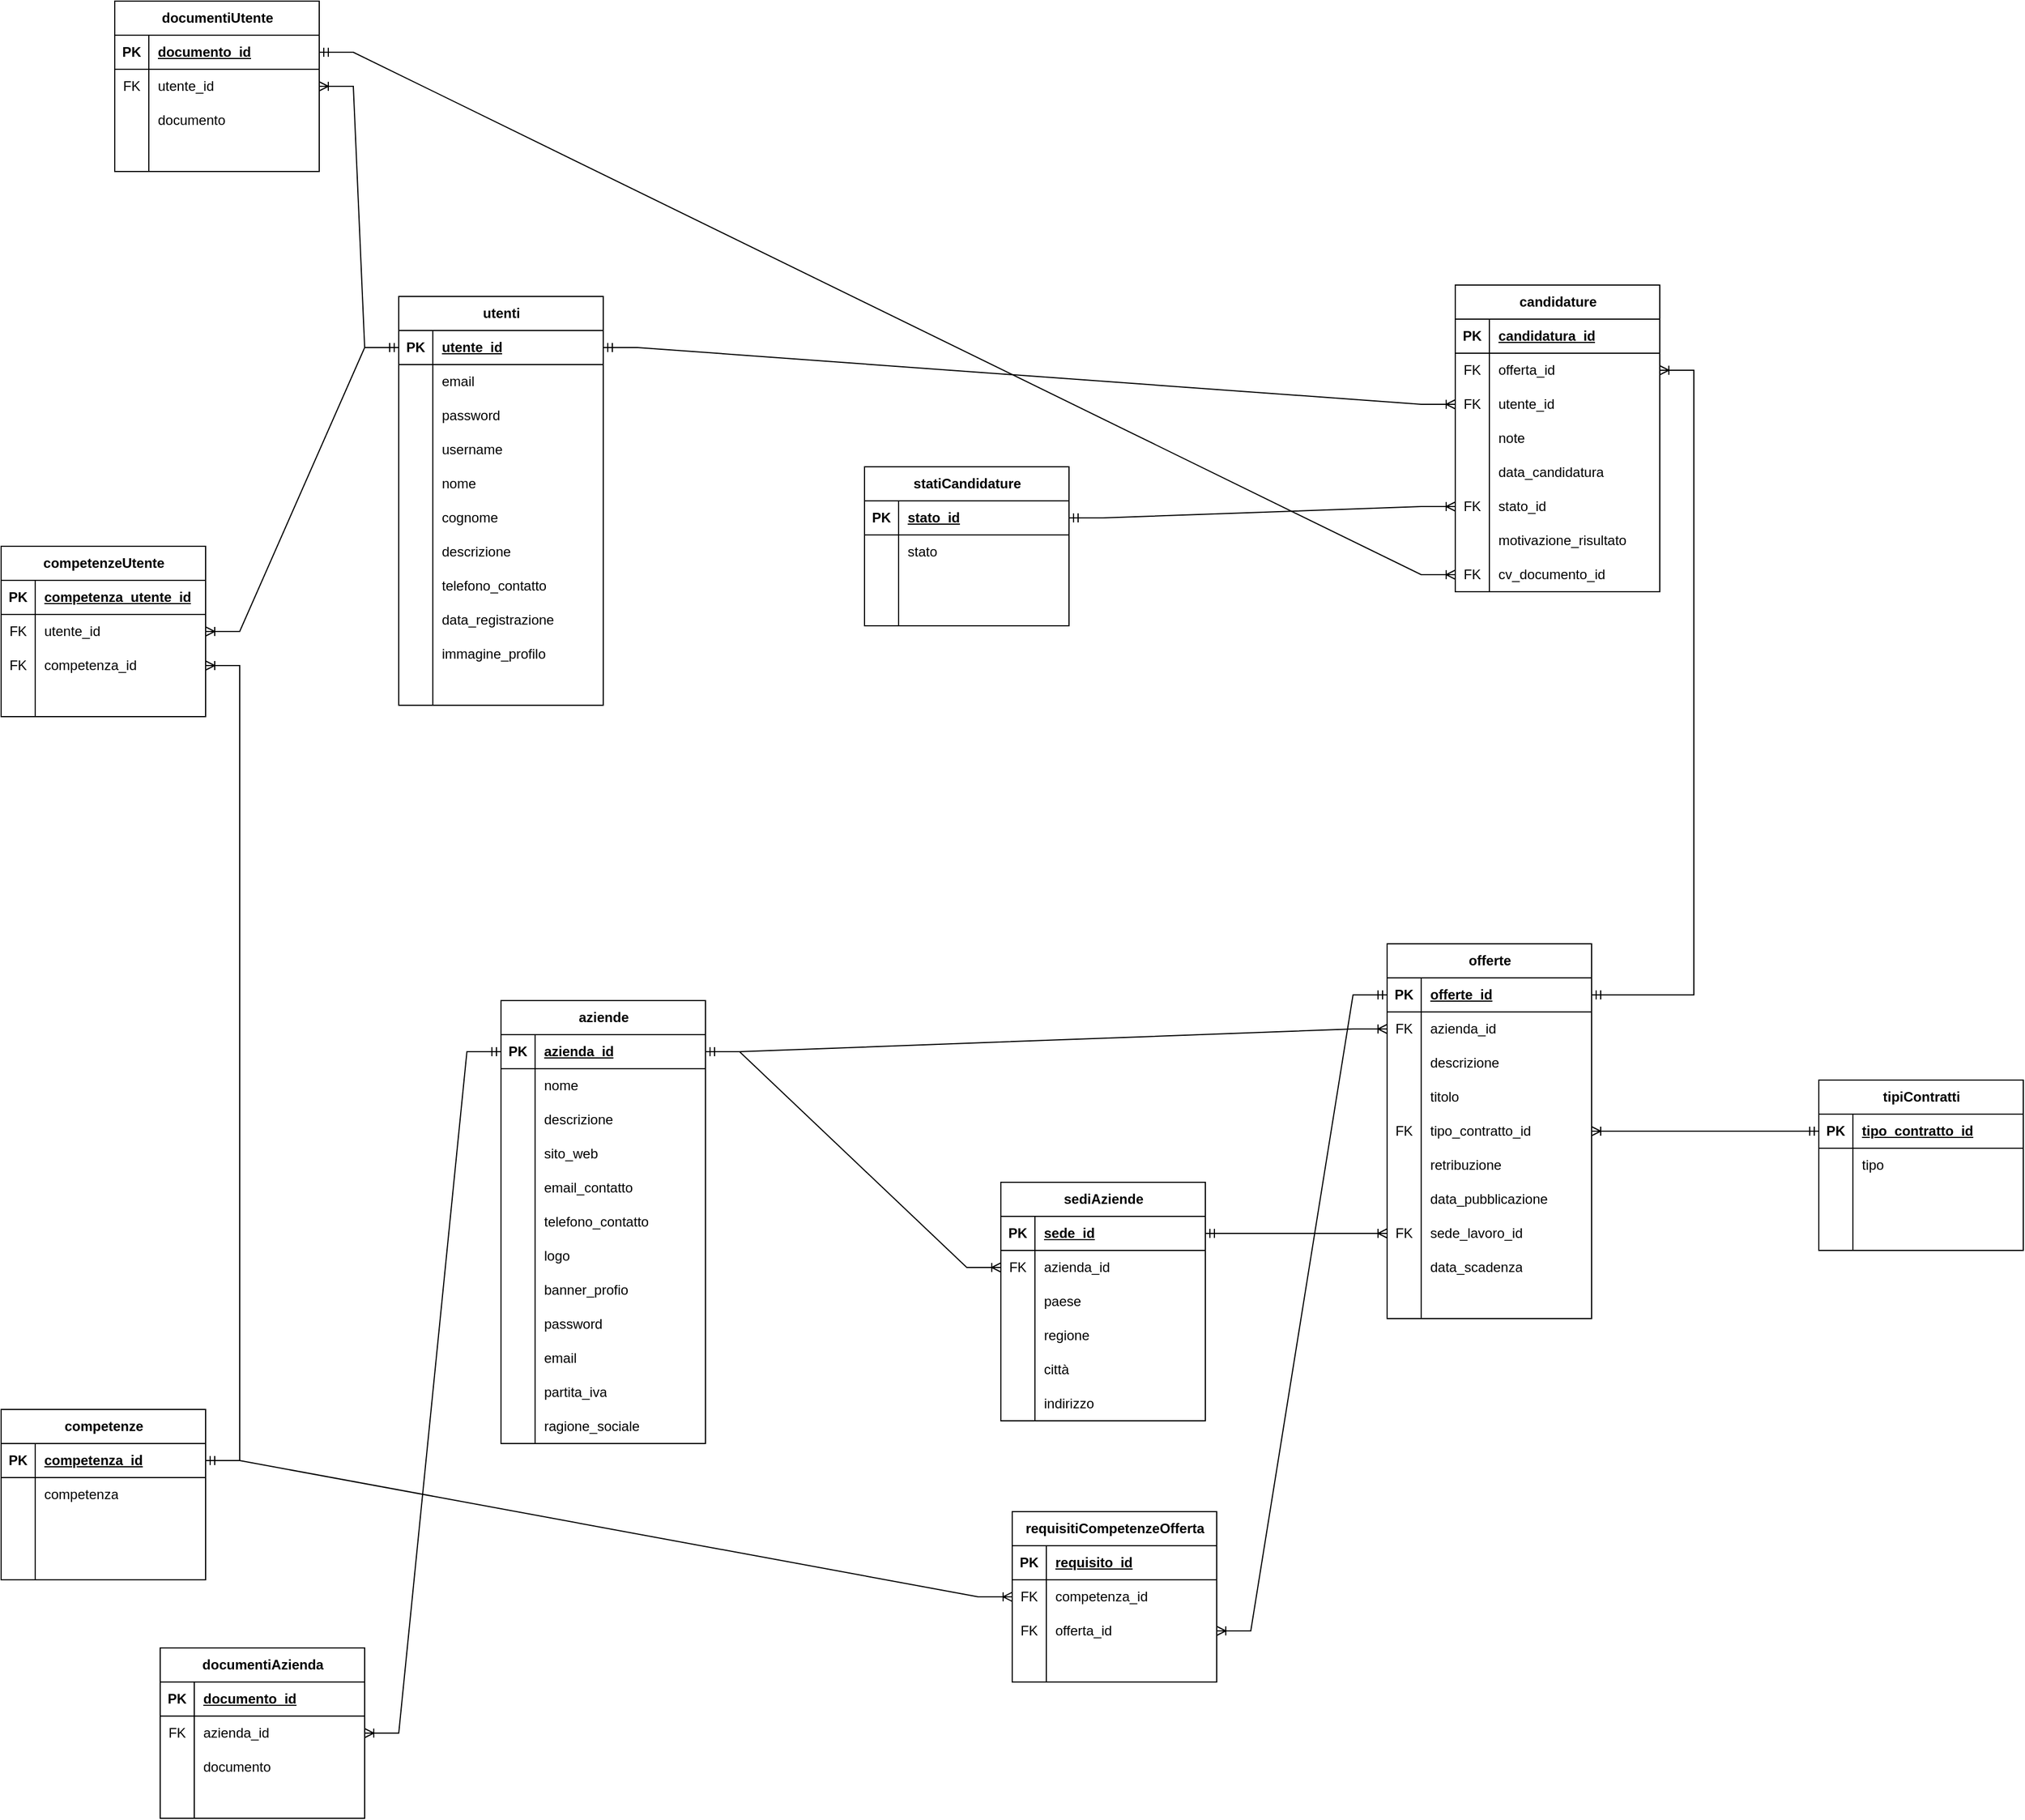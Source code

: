 <mxfile version="27.1.4">
  <diagram id="rU3x4lDKZ4hdQuOwYuJc" name="Pagina-1">
    <mxGraphModel dx="1699" dy="1652" grid="1" gridSize="10" guides="1" tooltips="1" connect="1" arrows="1" fold="1" page="1" pageScale="1" pageWidth="827" pageHeight="1169" math="0" shadow="0">
      <root>
        <mxCell id="0" />
        <mxCell id="1" parent="0" />
        <mxCell id="zvPmjFWJSomEZUhXae9M-3" value="utenti" style="shape=table;startSize=30;container=1;collapsible=1;childLayout=tableLayout;fixedRows=1;rowLines=0;fontStyle=1;align=center;resizeLast=1;html=1;" parent="1" vertex="1">
          <mxGeometry x="-420" y="-260" width="180" height="360" as="geometry" />
        </mxCell>
        <mxCell id="zvPmjFWJSomEZUhXae9M-4" value="" style="shape=tableRow;horizontal=0;startSize=0;swimlaneHead=0;swimlaneBody=0;fillColor=none;collapsible=0;dropTarget=0;points=[[0,0.5],[1,0.5]];portConstraint=eastwest;top=0;left=0;right=0;bottom=1;" parent="zvPmjFWJSomEZUhXae9M-3" vertex="1">
          <mxGeometry y="30" width="180" height="30" as="geometry" />
        </mxCell>
        <mxCell id="zvPmjFWJSomEZUhXae9M-5" value="PK" style="shape=partialRectangle;connectable=0;fillColor=none;top=0;left=0;bottom=0;right=0;fontStyle=1;overflow=hidden;whiteSpace=wrap;html=1;" parent="zvPmjFWJSomEZUhXae9M-4" vertex="1">
          <mxGeometry width="30" height="30" as="geometry">
            <mxRectangle width="30" height="30" as="alternateBounds" />
          </mxGeometry>
        </mxCell>
        <mxCell id="zvPmjFWJSomEZUhXae9M-6" value="utente_id" style="shape=partialRectangle;connectable=0;fillColor=none;top=0;left=0;bottom=0;right=0;align=left;spacingLeft=6;fontStyle=5;overflow=hidden;whiteSpace=wrap;html=1;" parent="zvPmjFWJSomEZUhXae9M-4" vertex="1">
          <mxGeometry x="30" width="150" height="30" as="geometry">
            <mxRectangle width="150" height="30" as="alternateBounds" />
          </mxGeometry>
        </mxCell>
        <mxCell id="zvPmjFWJSomEZUhXae9M-7" value="" style="shape=tableRow;horizontal=0;startSize=0;swimlaneHead=0;swimlaneBody=0;fillColor=none;collapsible=0;dropTarget=0;points=[[0,0.5],[1,0.5]];portConstraint=eastwest;top=0;left=0;right=0;bottom=0;" parent="zvPmjFWJSomEZUhXae9M-3" vertex="1">
          <mxGeometry y="60" width="180" height="30" as="geometry" />
        </mxCell>
        <mxCell id="zvPmjFWJSomEZUhXae9M-8" value="" style="shape=partialRectangle;connectable=0;fillColor=none;top=0;left=0;bottom=0;right=0;editable=1;overflow=hidden;whiteSpace=wrap;html=1;" parent="zvPmjFWJSomEZUhXae9M-7" vertex="1">
          <mxGeometry width="30" height="30" as="geometry">
            <mxRectangle width="30" height="30" as="alternateBounds" />
          </mxGeometry>
        </mxCell>
        <mxCell id="zvPmjFWJSomEZUhXae9M-9" value="email" style="shape=partialRectangle;connectable=0;fillColor=none;top=0;left=0;bottom=0;right=0;align=left;spacingLeft=6;overflow=hidden;whiteSpace=wrap;html=1;" parent="zvPmjFWJSomEZUhXae9M-7" vertex="1">
          <mxGeometry x="30" width="150" height="30" as="geometry">
            <mxRectangle width="150" height="30" as="alternateBounds" />
          </mxGeometry>
        </mxCell>
        <mxCell id="zvPmjFWJSomEZUhXae9M-10" value="" style="shape=tableRow;horizontal=0;startSize=0;swimlaneHead=0;swimlaneBody=0;fillColor=none;collapsible=0;dropTarget=0;points=[[0,0.5],[1,0.5]];portConstraint=eastwest;top=0;left=0;right=0;bottom=0;" parent="zvPmjFWJSomEZUhXae9M-3" vertex="1">
          <mxGeometry y="90" width="180" height="30" as="geometry" />
        </mxCell>
        <mxCell id="zvPmjFWJSomEZUhXae9M-11" value="" style="shape=partialRectangle;connectable=0;fillColor=none;top=0;left=0;bottom=0;right=0;editable=1;overflow=hidden;whiteSpace=wrap;html=1;" parent="zvPmjFWJSomEZUhXae9M-10" vertex="1">
          <mxGeometry width="30" height="30" as="geometry">
            <mxRectangle width="30" height="30" as="alternateBounds" />
          </mxGeometry>
        </mxCell>
        <mxCell id="zvPmjFWJSomEZUhXae9M-12" value="password" style="shape=partialRectangle;connectable=0;fillColor=none;top=0;left=0;bottom=0;right=0;align=left;spacingLeft=6;overflow=hidden;whiteSpace=wrap;html=1;" parent="zvPmjFWJSomEZUhXae9M-10" vertex="1">
          <mxGeometry x="30" width="150" height="30" as="geometry">
            <mxRectangle width="150" height="30" as="alternateBounds" />
          </mxGeometry>
        </mxCell>
        <mxCell id="zvPmjFWJSomEZUhXae9M-13" value="" style="shape=tableRow;horizontal=0;startSize=0;swimlaneHead=0;swimlaneBody=0;fillColor=none;collapsible=0;dropTarget=0;points=[[0,0.5],[1,0.5]];portConstraint=eastwest;top=0;left=0;right=0;bottom=0;" parent="zvPmjFWJSomEZUhXae9M-3" vertex="1">
          <mxGeometry y="120" width="180" height="30" as="geometry" />
        </mxCell>
        <mxCell id="zvPmjFWJSomEZUhXae9M-14" value="" style="shape=partialRectangle;connectable=0;fillColor=none;top=0;left=0;bottom=0;right=0;editable=1;overflow=hidden;whiteSpace=wrap;html=1;" parent="zvPmjFWJSomEZUhXae9M-13" vertex="1">
          <mxGeometry width="30" height="30" as="geometry">
            <mxRectangle width="30" height="30" as="alternateBounds" />
          </mxGeometry>
        </mxCell>
        <mxCell id="zvPmjFWJSomEZUhXae9M-15" value="username" style="shape=partialRectangle;connectable=0;fillColor=none;top=0;left=0;bottom=0;right=0;align=left;spacingLeft=6;overflow=hidden;whiteSpace=wrap;html=1;" parent="zvPmjFWJSomEZUhXae9M-13" vertex="1">
          <mxGeometry x="30" width="150" height="30" as="geometry">
            <mxRectangle width="150" height="30" as="alternateBounds" />
          </mxGeometry>
        </mxCell>
        <mxCell id="zvPmjFWJSomEZUhXae9M-61" value="" style="shape=tableRow;horizontal=0;startSize=0;swimlaneHead=0;swimlaneBody=0;fillColor=none;collapsible=0;dropTarget=0;points=[[0,0.5],[1,0.5]];portConstraint=eastwest;top=0;left=0;right=0;bottom=0;" parent="zvPmjFWJSomEZUhXae9M-3" vertex="1">
          <mxGeometry y="150" width="180" height="30" as="geometry" />
        </mxCell>
        <mxCell id="zvPmjFWJSomEZUhXae9M-62" value="" style="shape=partialRectangle;connectable=0;fillColor=none;top=0;left=0;bottom=0;right=0;editable=1;overflow=hidden;whiteSpace=wrap;html=1;" parent="zvPmjFWJSomEZUhXae9M-61" vertex="1">
          <mxGeometry width="30" height="30" as="geometry">
            <mxRectangle width="30" height="30" as="alternateBounds" />
          </mxGeometry>
        </mxCell>
        <mxCell id="zvPmjFWJSomEZUhXae9M-63" value="nome" style="shape=partialRectangle;connectable=0;fillColor=none;top=0;left=0;bottom=0;right=0;align=left;spacingLeft=6;overflow=hidden;whiteSpace=wrap;html=1;" parent="zvPmjFWJSomEZUhXae9M-61" vertex="1">
          <mxGeometry x="30" width="150" height="30" as="geometry">
            <mxRectangle width="150" height="30" as="alternateBounds" />
          </mxGeometry>
        </mxCell>
        <mxCell id="zvPmjFWJSomEZUhXae9M-64" value="" style="shape=tableRow;horizontal=0;startSize=0;swimlaneHead=0;swimlaneBody=0;fillColor=none;collapsible=0;dropTarget=0;points=[[0,0.5],[1,0.5]];portConstraint=eastwest;top=0;left=0;right=0;bottom=0;" parent="zvPmjFWJSomEZUhXae9M-3" vertex="1">
          <mxGeometry y="180" width="180" height="30" as="geometry" />
        </mxCell>
        <mxCell id="zvPmjFWJSomEZUhXae9M-65" value="" style="shape=partialRectangle;connectable=0;fillColor=none;top=0;left=0;bottom=0;right=0;editable=1;overflow=hidden;whiteSpace=wrap;html=1;" parent="zvPmjFWJSomEZUhXae9M-64" vertex="1">
          <mxGeometry width="30" height="30" as="geometry">
            <mxRectangle width="30" height="30" as="alternateBounds" />
          </mxGeometry>
        </mxCell>
        <mxCell id="zvPmjFWJSomEZUhXae9M-66" value="cognome" style="shape=partialRectangle;connectable=0;fillColor=none;top=0;left=0;bottom=0;right=0;align=left;spacingLeft=6;overflow=hidden;whiteSpace=wrap;html=1;" parent="zvPmjFWJSomEZUhXae9M-64" vertex="1">
          <mxGeometry x="30" width="150" height="30" as="geometry">
            <mxRectangle width="150" height="30" as="alternateBounds" />
          </mxGeometry>
        </mxCell>
        <mxCell id="zvPmjFWJSomEZUhXae9M-67" value="" style="shape=tableRow;horizontal=0;startSize=0;swimlaneHead=0;swimlaneBody=0;fillColor=none;collapsible=0;dropTarget=0;points=[[0,0.5],[1,0.5]];portConstraint=eastwest;top=0;left=0;right=0;bottom=0;" parent="zvPmjFWJSomEZUhXae9M-3" vertex="1">
          <mxGeometry y="210" width="180" height="30" as="geometry" />
        </mxCell>
        <mxCell id="zvPmjFWJSomEZUhXae9M-68" value="" style="shape=partialRectangle;connectable=0;fillColor=none;top=0;left=0;bottom=0;right=0;editable=1;overflow=hidden;whiteSpace=wrap;html=1;" parent="zvPmjFWJSomEZUhXae9M-67" vertex="1">
          <mxGeometry width="30" height="30" as="geometry">
            <mxRectangle width="30" height="30" as="alternateBounds" />
          </mxGeometry>
        </mxCell>
        <mxCell id="zvPmjFWJSomEZUhXae9M-69" value="descrizione" style="shape=partialRectangle;connectable=0;fillColor=none;top=0;left=0;bottom=0;right=0;align=left;spacingLeft=6;overflow=hidden;whiteSpace=wrap;html=1;" parent="zvPmjFWJSomEZUhXae9M-67" vertex="1">
          <mxGeometry x="30" width="150" height="30" as="geometry">
            <mxRectangle width="150" height="30" as="alternateBounds" />
          </mxGeometry>
        </mxCell>
        <mxCell id="zvPmjFWJSomEZUhXae9M-70" value="" style="shape=tableRow;horizontal=0;startSize=0;swimlaneHead=0;swimlaneBody=0;fillColor=none;collapsible=0;dropTarget=0;points=[[0,0.5],[1,0.5]];portConstraint=eastwest;top=0;left=0;right=0;bottom=0;" parent="zvPmjFWJSomEZUhXae9M-3" vertex="1">
          <mxGeometry y="240" width="180" height="30" as="geometry" />
        </mxCell>
        <mxCell id="zvPmjFWJSomEZUhXae9M-71" value="" style="shape=partialRectangle;connectable=0;fillColor=none;top=0;left=0;bottom=0;right=0;editable=1;overflow=hidden;whiteSpace=wrap;html=1;" parent="zvPmjFWJSomEZUhXae9M-70" vertex="1">
          <mxGeometry width="30" height="30" as="geometry">
            <mxRectangle width="30" height="30" as="alternateBounds" />
          </mxGeometry>
        </mxCell>
        <mxCell id="zvPmjFWJSomEZUhXae9M-72" value="telefono_contatto" style="shape=partialRectangle;connectable=0;fillColor=none;top=0;left=0;bottom=0;right=0;align=left;spacingLeft=6;overflow=hidden;whiteSpace=wrap;html=1;" parent="zvPmjFWJSomEZUhXae9M-70" vertex="1">
          <mxGeometry x="30" width="150" height="30" as="geometry">
            <mxRectangle width="150" height="30" as="alternateBounds" />
          </mxGeometry>
        </mxCell>
        <mxCell id="zvPmjFWJSomEZUhXae9M-73" value="" style="shape=tableRow;horizontal=0;startSize=0;swimlaneHead=0;swimlaneBody=0;fillColor=none;collapsible=0;dropTarget=0;points=[[0,0.5],[1,0.5]];portConstraint=eastwest;top=0;left=0;right=0;bottom=0;" parent="zvPmjFWJSomEZUhXae9M-3" vertex="1">
          <mxGeometry y="270" width="180" height="30" as="geometry" />
        </mxCell>
        <mxCell id="zvPmjFWJSomEZUhXae9M-74" value="" style="shape=partialRectangle;connectable=0;fillColor=none;top=0;left=0;bottom=0;right=0;editable=1;overflow=hidden;whiteSpace=wrap;html=1;" parent="zvPmjFWJSomEZUhXae9M-73" vertex="1">
          <mxGeometry width="30" height="30" as="geometry">
            <mxRectangle width="30" height="30" as="alternateBounds" />
          </mxGeometry>
        </mxCell>
        <mxCell id="zvPmjFWJSomEZUhXae9M-75" value="data_registrazione" style="shape=partialRectangle;connectable=0;fillColor=none;top=0;left=0;bottom=0;right=0;align=left;spacingLeft=6;overflow=hidden;whiteSpace=wrap;html=1;" parent="zvPmjFWJSomEZUhXae9M-73" vertex="1">
          <mxGeometry x="30" width="150" height="30" as="geometry">
            <mxRectangle width="150" height="30" as="alternateBounds" />
          </mxGeometry>
        </mxCell>
        <mxCell id="zvPmjFWJSomEZUhXae9M-76" value="" style="shape=tableRow;horizontal=0;startSize=0;swimlaneHead=0;swimlaneBody=0;fillColor=none;collapsible=0;dropTarget=0;points=[[0,0.5],[1,0.5]];portConstraint=eastwest;top=0;left=0;right=0;bottom=0;" parent="zvPmjFWJSomEZUhXae9M-3" vertex="1">
          <mxGeometry y="300" width="180" height="30" as="geometry" />
        </mxCell>
        <mxCell id="zvPmjFWJSomEZUhXae9M-77" value="" style="shape=partialRectangle;connectable=0;fillColor=none;top=0;left=0;bottom=0;right=0;editable=1;overflow=hidden;whiteSpace=wrap;html=1;" parent="zvPmjFWJSomEZUhXae9M-76" vertex="1">
          <mxGeometry width="30" height="30" as="geometry">
            <mxRectangle width="30" height="30" as="alternateBounds" />
          </mxGeometry>
        </mxCell>
        <mxCell id="zvPmjFWJSomEZUhXae9M-78" value="immagine_profilo" style="shape=partialRectangle;connectable=0;fillColor=none;top=0;left=0;bottom=0;right=0;align=left;spacingLeft=6;overflow=hidden;whiteSpace=wrap;html=1;" parent="zvPmjFWJSomEZUhXae9M-76" vertex="1">
          <mxGeometry x="30" width="150" height="30" as="geometry">
            <mxRectangle width="150" height="30" as="alternateBounds" />
          </mxGeometry>
        </mxCell>
        <mxCell id="zvPmjFWJSomEZUhXae9M-79" value="" style="shape=tableRow;horizontal=0;startSize=0;swimlaneHead=0;swimlaneBody=0;fillColor=none;collapsible=0;dropTarget=0;points=[[0,0.5],[1,0.5]];portConstraint=eastwest;top=0;left=0;right=0;bottom=0;" parent="zvPmjFWJSomEZUhXae9M-3" vertex="1">
          <mxGeometry y="330" width="180" height="30" as="geometry" />
        </mxCell>
        <mxCell id="zvPmjFWJSomEZUhXae9M-80" value="" style="shape=partialRectangle;connectable=0;fillColor=none;top=0;left=0;bottom=0;right=0;editable=1;overflow=hidden;whiteSpace=wrap;html=1;" parent="zvPmjFWJSomEZUhXae9M-79" vertex="1">
          <mxGeometry width="30" height="30" as="geometry">
            <mxRectangle width="30" height="30" as="alternateBounds" />
          </mxGeometry>
        </mxCell>
        <mxCell id="zvPmjFWJSomEZUhXae9M-81" value="" style="shape=partialRectangle;connectable=0;fillColor=none;top=0;left=0;bottom=0;right=0;align=left;spacingLeft=6;overflow=hidden;whiteSpace=wrap;html=1;" parent="zvPmjFWJSomEZUhXae9M-79" vertex="1">
          <mxGeometry x="30" width="150" height="30" as="geometry">
            <mxRectangle width="150" height="30" as="alternateBounds" />
          </mxGeometry>
        </mxCell>
        <mxCell id="zvPmjFWJSomEZUhXae9M-16" value="aziende" style="shape=table;startSize=30;container=1;collapsible=1;childLayout=tableLayout;fixedRows=1;rowLines=0;fontStyle=1;align=center;resizeLast=1;html=1;" parent="1" vertex="1">
          <mxGeometry x="-330" y="360" width="180" height="390" as="geometry" />
        </mxCell>
        <mxCell id="zvPmjFWJSomEZUhXae9M-17" value="" style="shape=tableRow;horizontal=0;startSize=0;swimlaneHead=0;swimlaneBody=0;fillColor=none;collapsible=0;dropTarget=0;points=[[0,0.5],[1,0.5]];portConstraint=eastwest;top=0;left=0;right=0;bottom=1;" parent="zvPmjFWJSomEZUhXae9M-16" vertex="1">
          <mxGeometry y="30" width="180" height="30" as="geometry" />
        </mxCell>
        <mxCell id="zvPmjFWJSomEZUhXae9M-18" value="PK" style="shape=partialRectangle;connectable=0;fillColor=none;top=0;left=0;bottom=0;right=0;fontStyle=1;overflow=hidden;whiteSpace=wrap;html=1;" parent="zvPmjFWJSomEZUhXae9M-17" vertex="1">
          <mxGeometry width="30" height="30" as="geometry">
            <mxRectangle width="30" height="30" as="alternateBounds" />
          </mxGeometry>
        </mxCell>
        <mxCell id="zvPmjFWJSomEZUhXae9M-19" value="azienda_id" style="shape=partialRectangle;connectable=0;fillColor=none;top=0;left=0;bottom=0;right=0;align=left;spacingLeft=6;fontStyle=5;overflow=hidden;whiteSpace=wrap;html=1;" parent="zvPmjFWJSomEZUhXae9M-17" vertex="1">
          <mxGeometry x="30" width="150" height="30" as="geometry">
            <mxRectangle width="150" height="30" as="alternateBounds" />
          </mxGeometry>
        </mxCell>
        <mxCell id="zvPmjFWJSomEZUhXae9M-20" value="" style="shape=tableRow;horizontal=0;startSize=0;swimlaneHead=0;swimlaneBody=0;fillColor=none;collapsible=0;dropTarget=0;points=[[0,0.5],[1,0.5]];portConstraint=eastwest;top=0;left=0;right=0;bottom=0;" parent="zvPmjFWJSomEZUhXae9M-16" vertex="1">
          <mxGeometry y="60" width="180" height="30" as="geometry" />
        </mxCell>
        <mxCell id="zvPmjFWJSomEZUhXae9M-21" value="" style="shape=partialRectangle;connectable=0;fillColor=none;top=0;left=0;bottom=0;right=0;editable=1;overflow=hidden;whiteSpace=wrap;html=1;" parent="zvPmjFWJSomEZUhXae9M-20" vertex="1">
          <mxGeometry width="30" height="30" as="geometry">
            <mxRectangle width="30" height="30" as="alternateBounds" />
          </mxGeometry>
        </mxCell>
        <mxCell id="zvPmjFWJSomEZUhXae9M-22" value="nome" style="shape=partialRectangle;connectable=0;fillColor=none;top=0;left=0;bottom=0;right=0;align=left;spacingLeft=6;overflow=hidden;whiteSpace=wrap;html=1;" parent="zvPmjFWJSomEZUhXae9M-20" vertex="1">
          <mxGeometry x="30" width="150" height="30" as="geometry">
            <mxRectangle width="150" height="30" as="alternateBounds" />
          </mxGeometry>
        </mxCell>
        <mxCell id="zvPmjFWJSomEZUhXae9M-23" value="" style="shape=tableRow;horizontal=0;startSize=0;swimlaneHead=0;swimlaneBody=0;fillColor=none;collapsible=0;dropTarget=0;points=[[0,0.5],[1,0.5]];portConstraint=eastwest;top=0;left=0;right=0;bottom=0;" parent="zvPmjFWJSomEZUhXae9M-16" vertex="1">
          <mxGeometry y="90" width="180" height="30" as="geometry" />
        </mxCell>
        <mxCell id="zvPmjFWJSomEZUhXae9M-24" value="" style="shape=partialRectangle;connectable=0;fillColor=none;top=0;left=0;bottom=0;right=0;editable=1;overflow=hidden;whiteSpace=wrap;html=1;" parent="zvPmjFWJSomEZUhXae9M-23" vertex="1">
          <mxGeometry width="30" height="30" as="geometry">
            <mxRectangle width="30" height="30" as="alternateBounds" />
          </mxGeometry>
        </mxCell>
        <mxCell id="zvPmjFWJSomEZUhXae9M-25" value="descrizione" style="shape=partialRectangle;connectable=0;fillColor=none;top=0;left=0;bottom=0;right=0;align=left;spacingLeft=6;overflow=hidden;whiteSpace=wrap;html=1;" parent="zvPmjFWJSomEZUhXae9M-23" vertex="1">
          <mxGeometry x="30" width="150" height="30" as="geometry">
            <mxRectangle width="150" height="30" as="alternateBounds" />
          </mxGeometry>
        </mxCell>
        <mxCell id="zvPmjFWJSomEZUhXae9M-26" value="" style="shape=tableRow;horizontal=0;startSize=0;swimlaneHead=0;swimlaneBody=0;fillColor=none;collapsible=0;dropTarget=0;points=[[0,0.5],[1,0.5]];portConstraint=eastwest;top=0;left=0;right=0;bottom=0;" parent="zvPmjFWJSomEZUhXae9M-16" vertex="1">
          <mxGeometry y="120" width="180" height="30" as="geometry" />
        </mxCell>
        <mxCell id="zvPmjFWJSomEZUhXae9M-27" value="" style="shape=partialRectangle;connectable=0;fillColor=none;top=0;left=0;bottom=0;right=0;editable=1;overflow=hidden;whiteSpace=wrap;html=1;" parent="zvPmjFWJSomEZUhXae9M-26" vertex="1">
          <mxGeometry width="30" height="30" as="geometry">
            <mxRectangle width="30" height="30" as="alternateBounds" />
          </mxGeometry>
        </mxCell>
        <mxCell id="zvPmjFWJSomEZUhXae9M-28" value="sito_web" style="shape=partialRectangle;connectable=0;fillColor=none;top=0;left=0;bottom=0;right=0;align=left;spacingLeft=6;overflow=hidden;whiteSpace=wrap;html=1;" parent="zvPmjFWJSomEZUhXae9M-26" vertex="1">
          <mxGeometry x="30" width="150" height="30" as="geometry">
            <mxRectangle width="150" height="30" as="alternateBounds" />
          </mxGeometry>
        </mxCell>
        <mxCell id="zvPmjFWJSomEZUhXae9M-82" value="" style="shape=tableRow;horizontal=0;startSize=0;swimlaneHead=0;swimlaneBody=0;fillColor=none;collapsible=0;dropTarget=0;points=[[0,0.5],[1,0.5]];portConstraint=eastwest;top=0;left=0;right=0;bottom=0;" parent="zvPmjFWJSomEZUhXae9M-16" vertex="1">
          <mxGeometry y="150" width="180" height="30" as="geometry" />
        </mxCell>
        <mxCell id="zvPmjFWJSomEZUhXae9M-83" value="" style="shape=partialRectangle;connectable=0;fillColor=none;top=0;left=0;bottom=0;right=0;editable=1;overflow=hidden;whiteSpace=wrap;html=1;" parent="zvPmjFWJSomEZUhXae9M-82" vertex="1">
          <mxGeometry width="30" height="30" as="geometry">
            <mxRectangle width="30" height="30" as="alternateBounds" />
          </mxGeometry>
        </mxCell>
        <mxCell id="zvPmjFWJSomEZUhXae9M-84" value="email_contatto" style="shape=partialRectangle;connectable=0;fillColor=none;top=0;left=0;bottom=0;right=0;align=left;spacingLeft=6;overflow=hidden;whiteSpace=wrap;html=1;" parent="zvPmjFWJSomEZUhXae9M-82" vertex="1">
          <mxGeometry x="30" width="150" height="30" as="geometry">
            <mxRectangle width="150" height="30" as="alternateBounds" />
          </mxGeometry>
        </mxCell>
        <mxCell id="zvPmjFWJSomEZUhXae9M-85" value="" style="shape=tableRow;horizontal=0;startSize=0;swimlaneHead=0;swimlaneBody=0;fillColor=none;collapsible=0;dropTarget=0;points=[[0,0.5],[1,0.5]];portConstraint=eastwest;top=0;left=0;right=0;bottom=0;" parent="zvPmjFWJSomEZUhXae9M-16" vertex="1">
          <mxGeometry y="180" width="180" height="30" as="geometry" />
        </mxCell>
        <mxCell id="zvPmjFWJSomEZUhXae9M-86" value="" style="shape=partialRectangle;connectable=0;fillColor=none;top=0;left=0;bottom=0;right=0;editable=1;overflow=hidden;whiteSpace=wrap;html=1;" parent="zvPmjFWJSomEZUhXae9M-85" vertex="1">
          <mxGeometry width="30" height="30" as="geometry">
            <mxRectangle width="30" height="30" as="alternateBounds" />
          </mxGeometry>
        </mxCell>
        <mxCell id="zvPmjFWJSomEZUhXae9M-87" value="telefono_contatto" style="shape=partialRectangle;connectable=0;fillColor=none;top=0;left=0;bottom=0;right=0;align=left;spacingLeft=6;overflow=hidden;whiteSpace=wrap;html=1;" parent="zvPmjFWJSomEZUhXae9M-85" vertex="1">
          <mxGeometry x="30" width="150" height="30" as="geometry">
            <mxRectangle width="150" height="30" as="alternateBounds" />
          </mxGeometry>
        </mxCell>
        <mxCell id="zvPmjFWJSomEZUhXae9M-88" value="" style="shape=tableRow;horizontal=0;startSize=0;swimlaneHead=0;swimlaneBody=0;fillColor=none;collapsible=0;dropTarget=0;points=[[0,0.5],[1,0.5]];portConstraint=eastwest;top=0;left=0;right=0;bottom=0;" parent="zvPmjFWJSomEZUhXae9M-16" vertex="1">
          <mxGeometry y="210" width="180" height="30" as="geometry" />
        </mxCell>
        <mxCell id="zvPmjFWJSomEZUhXae9M-89" value="" style="shape=partialRectangle;connectable=0;fillColor=none;top=0;left=0;bottom=0;right=0;editable=1;overflow=hidden;whiteSpace=wrap;html=1;" parent="zvPmjFWJSomEZUhXae9M-88" vertex="1">
          <mxGeometry width="30" height="30" as="geometry">
            <mxRectangle width="30" height="30" as="alternateBounds" />
          </mxGeometry>
        </mxCell>
        <mxCell id="zvPmjFWJSomEZUhXae9M-90" value="logo" style="shape=partialRectangle;connectable=0;fillColor=none;top=0;left=0;bottom=0;right=0;align=left;spacingLeft=6;overflow=hidden;whiteSpace=wrap;html=1;" parent="zvPmjFWJSomEZUhXae9M-88" vertex="1">
          <mxGeometry x="30" width="150" height="30" as="geometry">
            <mxRectangle width="150" height="30" as="alternateBounds" />
          </mxGeometry>
        </mxCell>
        <mxCell id="zvPmjFWJSomEZUhXae9M-91" value="" style="shape=tableRow;horizontal=0;startSize=0;swimlaneHead=0;swimlaneBody=0;fillColor=none;collapsible=0;dropTarget=0;points=[[0,0.5],[1,0.5]];portConstraint=eastwest;top=0;left=0;right=0;bottom=0;" parent="zvPmjFWJSomEZUhXae9M-16" vertex="1">
          <mxGeometry y="240" width="180" height="30" as="geometry" />
        </mxCell>
        <mxCell id="zvPmjFWJSomEZUhXae9M-92" value="" style="shape=partialRectangle;connectable=0;fillColor=none;top=0;left=0;bottom=0;right=0;editable=1;overflow=hidden;whiteSpace=wrap;html=1;" parent="zvPmjFWJSomEZUhXae9M-91" vertex="1">
          <mxGeometry width="30" height="30" as="geometry">
            <mxRectangle width="30" height="30" as="alternateBounds" />
          </mxGeometry>
        </mxCell>
        <mxCell id="zvPmjFWJSomEZUhXae9M-93" value="banner_profio" style="shape=partialRectangle;connectable=0;fillColor=none;top=0;left=0;bottom=0;right=0;align=left;spacingLeft=6;overflow=hidden;whiteSpace=wrap;html=1;" parent="zvPmjFWJSomEZUhXae9M-91" vertex="1">
          <mxGeometry x="30" width="150" height="30" as="geometry">
            <mxRectangle width="150" height="30" as="alternateBounds" />
          </mxGeometry>
        </mxCell>
        <mxCell id="zvPmjFWJSomEZUhXae9M-118" value="" style="shape=tableRow;horizontal=0;startSize=0;swimlaneHead=0;swimlaneBody=0;fillColor=none;collapsible=0;dropTarget=0;points=[[0,0.5],[1,0.5]];portConstraint=eastwest;top=0;left=0;right=0;bottom=0;" parent="zvPmjFWJSomEZUhXae9M-16" vertex="1">
          <mxGeometry y="270" width="180" height="30" as="geometry" />
        </mxCell>
        <mxCell id="zvPmjFWJSomEZUhXae9M-119" value="" style="shape=partialRectangle;connectable=0;fillColor=none;top=0;left=0;bottom=0;right=0;editable=1;overflow=hidden;whiteSpace=wrap;html=1;" parent="zvPmjFWJSomEZUhXae9M-118" vertex="1">
          <mxGeometry width="30" height="30" as="geometry">
            <mxRectangle width="30" height="30" as="alternateBounds" />
          </mxGeometry>
        </mxCell>
        <mxCell id="zvPmjFWJSomEZUhXae9M-120" value="password" style="shape=partialRectangle;connectable=0;fillColor=none;top=0;left=0;bottom=0;right=0;align=left;spacingLeft=6;overflow=hidden;whiteSpace=wrap;html=1;" parent="zvPmjFWJSomEZUhXae9M-118" vertex="1">
          <mxGeometry x="30" width="150" height="30" as="geometry">
            <mxRectangle width="150" height="30" as="alternateBounds" />
          </mxGeometry>
        </mxCell>
        <mxCell id="zvPmjFWJSomEZUhXae9M-121" value="" style="shape=tableRow;horizontal=0;startSize=0;swimlaneHead=0;swimlaneBody=0;fillColor=none;collapsible=0;dropTarget=0;points=[[0,0.5],[1,0.5]];portConstraint=eastwest;top=0;left=0;right=0;bottom=0;" parent="zvPmjFWJSomEZUhXae9M-16" vertex="1">
          <mxGeometry y="300" width="180" height="30" as="geometry" />
        </mxCell>
        <mxCell id="zvPmjFWJSomEZUhXae9M-122" value="" style="shape=partialRectangle;connectable=0;fillColor=none;top=0;left=0;bottom=0;right=0;editable=1;overflow=hidden;whiteSpace=wrap;html=1;" parent="zvPmjFWJSomEZUhXae9M-121" vertex="1">
          <mxGeometry width="30" height="30" as="geometry">
            <mxRectangle width="30" height="30" as="alternateBounds" />
          </mxGeometry>
        </mxCell>
        <mxCell id="zvPmjFWJSomEZUhXae9M-123" value="email" style="shape=partialRectangle;connectable=0;fillColor=none;top=0;left=0;bottom=0;right=0;align=left;spacingLeft=6;overflow=hidden;whiteSpace=wrap;html=1;" parent="zvPmjFWJSomEZUhXae9M-121" vertex="1">
          <mxGeometry x="30" width="150" height="30" as="geometry">
            <mxRectangle width="150" height="30" as="alternateBounds" />
          </mxGeometry>
        </mxCell>
        <mxCell id="8UnQNEOq9O3rdl0l3tgK-1" value="" style="shape=tableRow;horizontal=0;startSize=0;swimlaneHead=0;swimlaneBody=0;fillColor=none;collapsible=0;dropTarget=0;points=[[0,0.5],[1,0.5]];portConstraint=eastwest;top=0;left=0;right=0;bottom=0;" parent="zvPmjFWJSomEZUhXae9M-16" vertex="1">
          <mxGeometry y="330" width="180" height="30" as="geometry" />
        </mxCell>
        <mxCell id="8UnQNEOq9O3rdl0l3tgK-2" value="" style="shape=partialRectangle;connectable=0;fillColor=none;top=0;left=0;bottom=0;right=0;editable=1;overflow=hidden;whiteSpace=wrap;html=1;" parent="8UnQNEOq9O3rdl0l3tgK-1" vertex="1">
          <mxGeometry width="30" height="30" as="geometry">
            <mxRectangle width="30" height="30" as="alternateBounds" />
          </mxGeometry>
        </mxCell>
        <mxCell id="8UnQNEOq9O3rdl0l3tgK-3" value="partita_iva" style="shape=partialRectangle;connectable=0;fillColor=none;top=0;left=0;bottom=0;right=0;align=left;spacingLeft=6;overflow=hidden;whiteSpace=wrap;html=1;" parent="8UnQNEOq9O3rdl0l3tgK-1" vertex="1">
          <mxGeometry x="30" width="150" height="30" as="geometry">
            <mxRectangle width="150" height="30" as="alternateBounds" />
          </mxGeometry>
        </mxCell>
        <mxCell id="8UnQNEOq9O3rdl0l3tgK-4" value="" style="shape=tableRow;horizontal=0;startSize=0;swimlaneHead=0;swimlaneBody=0;fillColor=none;collapsible=0;dropTarget=0;points=[[0,0.5],[1,0.5]];portConstraint=eastwest;top=0;left=0;right=0;bottom=0;" parent="zvPmjFWJSomEZUhXae9M-16" vertex="1">
          <mxGeometry y="360" width="180" height="30" as="geometry" />
        </mxCell>
        <mxCell id="8UnQNEOq9O3rdl0l3tgK-5" value="" style="shape=partialRectangle;connectable=0;fillColor=none;top=0;left=0;bottom=0;right=0;editable=1;overflow=hidden;whiteSpace=wrap;html=1;" parent="8UnQNEOq9O3rdl0l3tgK-4" vertex="1">
          <mxGeometry width="30" height="30" as="geometry">
            <mxRectangle width="30" height="30" as="alternateBounds" />
          </mxGeometry>
        </mxCell>
        <mxCell id="8UnQNEOq9O3rdl0l3tgK-6" value="ragione_sociale" style="shape=partialRectangle;connectable=0;fillColor=none;top=0;left=0;bottom=0;right=0;align=left;spacingLeft=6;overflow=hidden;whiteSpace=wrap;html=1;" parent="8UnQNEOq9O3rdl0l3tgK-4" vertex="1">
          <mxGeometry x="30" width="150" height="30" as="geometry">
            <mxRectangle width="150" height="30" as="alternateBounds" />
          </mxGeometry>
        </mxCell>
        <mxCell id="zvPmjFWJSomEZUhXae9M-29" value="offerte" style="shape=table;startSize=30;container=1;collapsible=1;childLayout=tableLayout;fixedRows=1;rowLines=0;fontStyle=1;align=center;resizeLast=1;html=1;" parent="1" vertex="1">
          <mxGeometry x="450" y="310" width="180" height="330" as="geometry" />
        </mxCell>
        <mxCell id="zvPmjFWJSomEZUhXae9M-30" value="" style="shape=tableRow;horizontal=0;startSize=0;swimlaneHead=0;swimlaneBody=0;fillColor=none;collapsible=0;dropTarget=0;points=[[0,0.5],[1,0.5]];portConstraint=eastwest;top=0;left=0;right=0;bottom=1;" parent="zvPmjFWJSomEZUhXae9M-29" vertex="1">
          <mxGeometry y="30" width="180" height="30" as="geometry" />
        </mxCell>
        <mxCell id="zvPmjFWJSomEZUhXae9M-31" value="PK" style="shape=partialRectangle;connectable=0;fillColor=none;top=0;left=0;bottom=0;right=0;fontStyle=1;overflow=hidden;whiteSpace=wrap;html=1;" parent="zvPmjFWJSomEZUhXae9M-30" vertex="1">
          <mxGeometry width="30" height="30" as="geometry">
            <mxRectangle width="30" height="30" as="alternateBounds" />
          </mxGeometry>
        </mxCell>
        <mxCell id="zvPmjFWJSomEZUhXae9M-32" value="offerte_id" style="shape=partialRectangle;connectable=0;fillColor=none;top=0;left=0;bottom=0;right=0;align=left;spacingLeft=6;fontStyle=5;overflow=hidden;whiteSpace=wrap;html=1;" parent="zvPmjFWJSomEZUhXae9M-30" vertex="1">
          <mxGeometry x="30" width="150" height="30" as="geometry">
            <mxRectangle width="150" height="30" as="alternateBounds" />
          </mxGeometry>
        </mxCell>
        <mxCell id="zvPmjFWJSomEZUhXae9M-33" value="" style="shape=tableRow;horizontal=0;startSize=0;swimlaneHead=0;swimlaneBody=0;fillColor=none;collapsible=0;dropTarget=0;points=[[0,0.5],[1,0.5]];portConstraint=eastwest;top=0;left=0;right=0;bottom=0;" parent="zvPmjFWJSomEZUhXae9M-29" vertex="1">
          <mxGeometry y="60" width="180" height="30" as="geometry" />
        </mxCell>
        <mxCell id="zvPmjFWJSomEZUhXae9M-34" value="FK" style="shape=partialRectangle;connectable=0;fillColor=none;top=0;left=0;bottom=0;right=0;editable=1;overflow=hidden;whiteSpace=wrap;html=1;" parent="zvPmjFWJSomEZUhXae9M-33" vertex="1">
          <mxGeometry width="30" height="30" as="geometry">
            <mxRectangle width="30" height="30" as="alternateBounds" />
          </mxGeometry>
        </mxCell>
        <mxCell id="zvPmjFWJSomEZUhXae9M-35" value="azienda_id" style="shape=partialRectangle;connectable=0;fillColor=none;top=0;left=0;bottom=0;right=0;align=left;spacingLeft=6;overflow=hidden;whiteSpace=wrap;html=1;" parent="zvPmjFWJSomEZUhXae9M-33" vertex="1">
          <mxGeometry x="30" width="150" height="30" as="geometry">
            <mxRectangle width="150" height="30" as="alternateBounds" />
          </mxGeometry>
        </mxCell>
        <mxCell id="zvPmjFWJSomEZUhXae9M-36" value="" style="shape=tableRow;horizontal=0;startSize=0;swimlaneHead=0;swimlaneBody=0;fillColor=none;collapsible=0;dropTarget=0;points=[[0,0.5],[1,0.5]];portConstraint=eastwest;top=0;left=0;right=0;bottom=0;" parent="zvPmjFWJSomEZUhXae9M-29" vertex="1">
          <mxGeometry y="90" width="180" height="30" as="geometry" />
        </mxCell>
        <mxCell id="zvPmjFWJSomEZUhXae9M-37" value="" style="shape=partialRectangle;connectable=0;fillColor=none;top=0;left=0;bottom=0;right=0;editable=1;overflow=hidden;whiteSpace=wrap;html=1;" parent="zvPmjFWJSomEZUhXae9M-36" vertex="1">
          <mxGeometry width="30" height="30" as="geometry">
            <mxRectangle width="30" height="30" as="alternateBounds" />
          </mxGeometry>
        </mxCell>
        <mxCell id="zvPmjFWJSomEZUhXae9M-38" value="descrizione" style="shape=partialRectangle;connectable=0;fillColor=none;top=0;left=0;bottom=0;right=0;align=left;spacingLeft=6;overflow=hidden;whiteSpace=wrap;html=1;" parent="zvPmjFWJSomEZUhXae9M-36" vertex="1">
          <mxGeometry x="30" width="150" height="30" as="geometry">
            <mxRectangle width="150" height="30" as="alternateBounds" />
          </mxGeometry>
        </mxCell>
        <mxCell id="zvPmjFWJSomEZUhXae9M-39" value="" style="shape=tableRow;horizontal=0;startSize=0;swimlaneHead=0;swimlaneBody=0;fillColor=none;collapsible=0;dropTarget=0;points=[[0,0.5],[1,0.5]];portConstraint=eastwest;top=0;left=0;right=0;bottom=0;" parent="zvPmjFWJSomEZUhXae9M-29" vertex="1">
          <mxGeometry y="120" width="180" height="30" as="geometry" />
        </mxCell>
        <mxCell id="zvPmjFWJSomEZUhXae9M-40" value="" style="shape=partialRectangle;connectable=0;fillColor=none;top=0;left=0;bottom=0;right=0;editable=1;overflow=hidden;whiteSpace=wrap;html=1;" parent="zvPmjFWJSomEZUhXae9M-39" vertex="1">
          <mxGeometry width="30" height="30" as="geometry">
            <mxRectangle width="30" height="30" as="alternateBounds" />
          </mxGeometry>
        </mxCell>
        <mxCell id="zvPmjFWJSomEZUhXae9M-41" value="titolo" style="shape=partialRectangle;connectable=0;fillColor=none;top=0;left=0;bottom=0;right=0;align=left;spacingLeft=6;overflow=hidden;whiteSpace=wrap;html=1;" parent="zvPmjFWJSomEZUhXae9M-39" vertex="1">
          <mxGeometry x="30" width="150" height="30" as="geometry">
            <mxRectangle width="150" height="30" as="alternateBounds" />
          </mxGeometry>
        </mxCell>
        <mxCell id="zvPmjFWJSomEZUhXae9M-94" value="" style="shape=tableRow;horizontal=0;startSize=0;swimlaneHead=0;swimlaneBody=0;fillColor=none;collapsible=0;dropTarget=0;points=[[0,0.5],[1,0.5]];portConstraint=eastwest;top=0;left=0;right=0;bottom=0;" parent="zvPmjFWJSomEZUhXae9M-29" vertex="1">
          <mxGeometry y="150" width="180" height="30" as="geometry" />
        </mxCell>
        <mxCell id="zvPmjFWJSomEZUhXae9M-95" value="FK" style="shape=partialRectangle;connectable=0;fillColor=none;top=0;left=0;bottom=0;right=0;editable=1;overflow=hidden;whiteSpace=wrap;html=1;" parent="zvPmjFWJSomEZUhXae9M-94" vertex="1">
          <mxGeometry width="30" height="30" as="geometry">
            <mxRectangle width="30" height="30" as="alternateBounds" />
          </mxGeometry>
        </mxCell>
        <mxCell id="zvPmjFWJSomEZUhXae9M-96" value="tipo_contratto_id" style="shape=partialRectangle;connectable=0;fillColor=none;top=0;left=0;bottom=0;right=0;align=left;spacingLeft=6;overflow=hidden;whiteSpace=wrap;html=1;" parent="zvPmjFWJSomEZUhXae9M-94" vertex="1">
          <mxGeometry x="30" width="150" height="30" as="geometry">
            <mxRectangle width="150" height="30" as="alternateBounds" />
          </mxGeometry>
        </mxCell>
        <mxCell id="zvPmjFWJSomEZUhXae9M-97" value="" style="shape=tableRow;horizontal=0;startSize=0;swimlaneHead=0;swimlaneBody=0;fillColor=none;collapsible=0;dropTarget=0;points=[[0,0.5],[1,0.5]];portConstraint=eastwest;top=0;left=0;right=0;bottom=0;" parent="zvPmjFWJSomEZUhXae9M-29" vertex="1">
          <mxGeometry y="180" width="180" height="30" as="geometry" />
        </mxCell>
        <mxCell id="zvPmjFWJSomEZUhXae9M-98" value="" style="shape=partialRectangle;connectable=0;fillColor=none;top=0;left=0;bottom=0;right=0;editable=1;overflow=hidden;whiteSpace=wrap;html=1;" parent="zvPmjFWJSomEZUhXae9M-97" vertex="1">
          <mxGeometry width="30" height="30" as="geometry">
            <mxRectangle width="30" height="30" as="alternateBounds" />
          </mxGeometry>
        </mxCell>
        <mxCell id="zvPmjFWJSomEZUhXae9M-99" value="retribuzione" style="shape=partialRectangle;connectable=0;fillColor=none;top=0;left=0;bottom=0;right=0;align=left;spacingLeft=6;overflow=hidden;whiteSpace=wrap;html=1;" parent="zvPmjFWJSomEZUhXae9M-97" vertex="1">
          <mxGeometry x="30" width="150" height="30" as="geometry">
            <mxRectangle width="150" height="30" as="alternateBounds" />
          </mxGeometry>
        </mxCell>
        <mxCell id="zvPmjFWJSomEZUhXae9M-100" value="" style="shape=tableRow;horizontal=0;startSize=0;swimlaneHead=0;swimlaneBody=0;fillColor=none;collapsible=0;dropTarget=0;points=[[0,0.5],[1,0.5]];portConstraint=eastwest;top=0;left=0;right=0;bottom=0;" parent="zvPmjFWJSomEZUhXae9M-29" vertex="1">
          <mxGeometry y="210" width="180" height="30" as="geometry" />
        </mxCell>
        <mxCell id="zvPmjFWJSomEZUhXae9M-101" value="" style="shape=partialRectangle;connectable=0;fillColor=none;top=0;left=0;bottom=0;right=0;editable=1;overflow=hidden;whiteSpace=wrap;html=1;" parent="zvPmjFWJSomEZUhXae9M-100" vertex="1">
          <mxGeometry width="30" height="30" as="geometry">
            <mxRectangle width="30" height="30" as="alternateBounds" />
          </mxGeometry>
        </mxCell>
        <mxCell id="zvPmjFWJSomEZUhXae9M-102" value="data_pubblicazione" style="shape=partialRectangle;connectable=0;fillColor=none;top=0;left=0;bottom=0;right=0;align=left;spacingLeft=6;overflow=hidden;whiteSpace=wrap;html=1;" parent="zvPmjFWJSomEZUhXae9M-100" vertex="1">
          <mxGeometry x="30" width="150" height="30" as="geometry">
            <mxRectangle width="150" height="30" as="alternateBounds" />
          </mxGeometry>
        </mxCell>
        <mxCell id="zvPmjFWJSomEZUhXae9M-103" value="" style="shape=tableRow;horizontal=0;startSize=0;swimlaneHead=0;swimlaneBody=0;fillColor=none;collapsible=0;dropTarget=0;points=[[0,0.5],[1,0.5]];portConstraint=eastwest;top=0;left=0;right=0;bottom=0;" parent="zvPmjFWJSomEZUhXae9M-29" vertex="1">
          <mxGeometry y="240" width="180" height="30" as="geometry" />
        </mxCell>
        <mxCell id="zvPmjFWJSomEZUhXae9M-104" value="FK" style="shape=partialRectangle;connectable=0;fillColor=none;top=0;left=0;bottom=0;right=0;editable=1;overflow=hidden;whiteSpace=wrap;html=1;" parent="zvPmjFWJSomEZUhXae9M-103" vertex="1">
          <mxGeometry width="30" height="30" as="geometry">
            <mxRectangle width="30" height="30" as="alternateBounds" />
          </mxGeometry>
        </mxCell>
        <mxCell id="zvPmjFWJSomEZUhXae9M-105" value="sede_lavoro_id" style="shape=partialRectangle;connectable=0;fillColor=none;top=0;left=0;bottom=0;right=0;align=left;spacingLeft=6;overflow=hidden;whiteSpace=wrap;html=1;" parent="zvPmjFWJSomEZUhXae9M-103" vertex="1">
          <mxGeometry x="30" width="150" height="30" as="geometry">
            <mxRectangle width="150" height="30" as="alternateBounds" />
          </mxGeometry>
        </mxCell>
        <mxCell id="zvPmjFWJSomEZUhXae9M-106" value="" style="shape=tableRow;horizontal=0;startSize=0;swimlaneHead=0;swimlaneBody=0;fillColor=none;collapsible=0;dropTarget=0;points=[[0,0.5],[1,0.5]];portConstraint=eastwest;top=0;left=0;right=0;bottom=0;" parent="zvPmjFWJSomEZUhXae9M-29" vertex="1">
          <mxGeometry y="270" width="180" height="30" as="geometry" />
        </mxCell>
        <mxCell id="zvPmjFWJSomEZUhXae9M-107" value="" style="shape=partialRectangle;connectable=0;fillColor=none;top=0;left=0;bottom=0;right=0;editable=1;overflow=hidden;whiteSpace=wrap;html=1;" parent="zvPmjFWJSomEZUhXae9M-106" vertex="1">
          <mxGeometry width="30" height="30" as="geometry">
            <mxRectangle width="30" height="30" as="alternateBounds" />
          </mxGeometry>
        </mxCell>
        <mxCell id="zvPmjFWJSomEZUhXae9M-108" value="data_scadenza" style="shape=partialRectangle;connectable=0;fillColor=none;top=0;left=0;bottom=0;right=0;align=left;spacingLeft=6;overflow=hidden;whiteSpace=wrap;html=1;" parent="zvPmjFWJSomEZUhXae9M-106" vertex="1">
          <mxGeometry x="30" width="150" height="30" as="geometry">
            <mxRectangle width="150" height="30" as="alternateBounds" />
          </mxGeometry>
        </mxCell>
        <mxCell id="zvPmjFWJSomEZUhXae9M-109" value="" style="shape=tableRow;horizontal=0;startSize=0;swimlaneHead=0;swimlaneBody=0;fillColor=none;collapsible=0;dropTarget=0;points=[[0,0.5],[1,0.5]];portConstraint=eastwest;top=0;left=0;right=0;bottom=0;" parent="zvPmjFWJSomEZUhXae9M-29" vertex="1">
          <mxGeometry y="300" width="180" height="30" as="geometry" />
        </mxCell>
        <mxCell id="zvPmjFWJSomEZUhXae9M-110" value="" style="shape=partialRectangle;connectable=0;fillColor=none;top=0;left=0;bottom=0;right=0;editable=1;overflow=hidden;whiteSpace=wrap;html=1;" parent="zvPmjFWJSomEZUhXae9M-109" vertex="1">
          <mxGeometry width="30" height="30" as="geometry">
            <mxRectangle width="30" height="30" as="alternateBounds" />
          </mxGeometry>
        </mxCell>
        <mxCell id="zvPmjFWJSomEZUhXae9M-111" value="" style="shape=partialRectangle;connectable=0;fillColor=none;top=0;left=0;bottom=0;right=0;align=left;spacingLeft=6;overflow=hidden;whiteSpace=wrap;html=1;" parent="zvPmjFWJSomEZUhXae9M-109" vertex="1">
          <mxGeometry x="30" width="150" height="30" as="geometry">
            <mxRectangle width="150" height="30" as="alternateBounds" />
          </mxGeometry>
        </mxCell>
        <mxCell id="zvPmjFWJSomEZUhXae9M-42" value="candidature" style="shape=table;startSize=30;container=1;collapsible=1;childLayout=tableLayout;fixedRows=1;rowLines=0;fontStyle=1;align=center;resizeLast=1;html=1;" parent="1" vertex="1">
          <mxGeometry x="510" y="-270" width="180" height="270" as="geometry" />
        </mxCell>
        <mxCell id="zvPmjFWJSomEZUhXae9M-43" value="" style="shape=tableRow;horizontal=0;startSize=0;swimlaneHead=0;swimlaneBody=0;fillColor=none;collapsible=0;dropTarget=0;points=[[0,0.5],[1,0.5]];portConstraint=eastwest;top=0;left=0;right=0;bottom=1;" parent="zvPmjFWJSomEZUhXae9M-42" vertex="1">
          <mxGeometry y="30" width="180" height="30" as="geometry" />
        </mxCell>
        <mxCell id="zvPmjFWJSomEZUhXae9M-44" value="PK" style="shape=partialRectangle;connectable=0;fillColor=none;top=0;left=0;bottom=0;right=0;fontStyle=1;overflow=hidden;whiteSpace=wrap;html=1;" parent="zvPmjFWJSomEZUhXae9M-43" vertex="1">
          <mxGeometry width="30" height="30" as="geometry">
            <mxRectangle width="30" height="30" as="alternateBounds" />
          </mxGeometry>
        </mxCell>
        <mxCell id="zvPmjFWJSomEZUhXae9M-45" value="candidatura_id" style="shape=partialRectangle;connectable=0;fillColor=none;top=0;left=0;bottom=0;right=0;align=left;spacingLeft=6;fontStyle=5;overflow=hidden;whiteSpace=wrap;html=1;" parent="zvPmjFWJSomEZUhXae9M-43" vertex="1">
          <mxGeometry x="30" width="150" height="30" as="geometry">
            <mxRectangle width="150" height="30" as="alternateBounds" />
          </mxGeometry>
        </mxCell>
        <mxCell id="zvPmjFWJSomEZUhXae9M-46" value="" style="shape=tableRow;horizontal=0;startSize=0;swimlaneHead=0;swimlaneBody=0;fillColor=none;collapsible=0;dropTarget=0;points=[[0,0.5],[1,0.5]];portConstraint=eastwest;top=0;left=0;right=0;bottom=0;" parent="zvPmjFWJSomEZUhXae9M-42" vertex="1">
          <mxGeometry y="60" width="180" height="30" as="geometry" />
        </mxCell>
        <mxCell id="zvPmjFWJSomEZUhXae9M-47" value="FK" style="shape=partialRectangle;connectable=0;fillColor=none;top=0;left=0;bottom=0;right=0;editable=1;overflow=hidden;whiteSpace=wrap;html=1;" parent="zvPmjFWJSomEZUhXae9M-46" vertex="1">
          <mxGeometry width="30" height="30" as="geometry">
            <mxRectangle width="30" height="30" as="alternateBounds" />
          </mxGeometry>
        </mxCell>
        <mxCell id="zvPmjFWJSomEZUhXae9M-48" value="offerta_id" style="shape=partialRectangle;connectable=0;fillColor=none;top=0;left=0;bottom=0;right=0;align=left;spacingLeft=6;overflow=hidden;whiteSpace=wrap;html=1;" parent="zvPmjFWJSomEZUhXae9M-46" vertex="1">
          <mxGeometry x="30" width="150" height="30" as="geometry">
            <mxRectangle width="150" height="30" as="alternateBounds" />
          </mxGeometry>
        </mxCell>
        <mxCell id="zvPmjFWJSomEZUhXae9M-49" value="" style="shape=tableRow;horizontal=0;startSize=0;swimlaneHead=0;swimlaneBody=0;fillColor=none;collapsible=0;dropTarget=0;points=[[0,0.5],[1,0.5]];portConstraint=eastwest;top=0;left=0;right=0;bottom=0;" parent="zvPmjFWJSomEZUhXae9M-42" vertex="1">
          <mxGeometry y="90" width="180" height="30" as="geometry" />
        </mxCell>
        <mxCell id="zvPmjFWJSomEZUhXae9M-50" value="FK" style="shape=partialRectangle;connectable=0;fillColor=none;top=0;left=0;bottom=0;right=0;editable=1;overflow=hidden;whiteSpace=wrap;html=1;" parent="zvPmjFWJSomEZUhXae9M-49" vertex="1">
          <mxGeometry width="30" height="30" as="geometry">
            <mxRectangle width="30" height="30" as="alternateBounds" />
          </mxGeometry>
        </mxCell>
        <mxCell id="zvPmjFWJSomEZUhXae9M-51" value="utente_id" style="shape=partialRectangle;connectable=0;fillColor=none;top=0;left=0;bottom=0;right=0;align=left;spacingLeft=6;overflow=hidden;whiteSpace=wrap;html=1;" parent="zvPmjFWJSomEZUhXae9M-49" vertex="1">
          <mxGeometry x="30" width="150" height="30" as="geometry">
            <mxRectangle width="150" height="30" as="alternateBounds" />
          </mxGeometry>
        </mxCell>
        <mxCell id="zvPmjFWJSomEZUhXae9M-52" value="" style="shape=tableRow;horizontal=0;startSize=0;swimlaneHead=0;swimlaneBody=0;fillColor=none;collapsible=0;dropTarget=0;points=[[0,0.5],[1,0.5]];portConstraint=eastwest;top=0;left=0;right=0;bottom=0;" parent="zvPmjFWJSomEZUhXae9M-42" vertex="1">
          <mxGeometry y="120" width="180" height="30" as="geometry" />
        </mxCell>
        <mxCell id="zvPmjFWJSomEZUhXae9M-53" value="" style="shape=partialRectangle;connectable=0;fillColor=none;top=0;left=0;bottom=0;right=0;editable=1;overflow=hidden;whiteSpace=wrap;html=1;" parent="zvPmjFWJSomEZUhXae9M-52" vertex="1">
          <mxGeometry width="30" height="30" as="geometry">
            <mxRectangle width="30" height="30" as="alternateBounds" />
          </mxGeometry>
        </mxCell>
        <mxCell id="zvPmjFWJSomEZUhXae9M-54" value="note" style="shape=partialRectangle;connectable=0;fillColor=none;top=0;left=0;bottom=0;right=0;align=left;spacingLeft=6;overflow=hidden;whiteSpace=wrap;html=1;" parent="zvPmjFWJSomEZUhXae9M-52" vertex="1">
          <mxGeometry x="30" width="150" height="30" as="geometry">
            <mxRectangle width="150" height="30" as="alternateBounds" />
          </mxGeometry>
        </mxCell>
        <mxCell id="zvPmjFWJSomEZUhXae9M-112" value="" style="shape=tableRow;horizontal=0;startSize=0;swimlaneHead=0;swimlaneBody=0;fillColor=none;collapsible=0;dropTarget=0;points=[[0,0.5],[1,0.5]];portConstraint=eastwest;top=0;left=0;right=0;bottom=0;" parent="zvPmjFWJSomEZUhXae9M-42" vertex="1">
          <mxGeometry y="150" width="180" height="30" as="geometry" />
        </mxCell>
        <mxCell id="zvPmjFWJSomEZUhXae9M-113" value="" style="shape=partialRectangle;connectable=0;fillColor=none;top=0;left=0;bottom=0;right=0;editable=1;overflow=hidden;whiteSpace=wrap;html=1;" parent="zvPmjFWJSomEZUhXae9M-112" vertex="1">
          <mxGeometry width="30" height="30" as="geometry">
            <mxRectangle width="30" height="30" as="alternateBounds" />
          </mxGeometry>
        </mxCell>
        <mxCell id="zvPmjFWJSomEZUhXae9M-114" value="data_candidatura" style="shape=partialRectangle;connectable=0;fillColor=none;top=0;left=0;bottom=0;right=0;align=left;spacingLeft=6;overflow=hidden;whiteSpace=wrap;html=1;" parent="zvPmjFWJSomEZUhXae9M-112" vertex="1">
          <mxGeometry x="30" width="150" height="30" as="geometry">
            <mxRectangle width="150" height="30" as="alternateBounds" />
          </mxGeometry>
        </mxCell>
        <mxCell id="zvPmjFWJSomEZUhXae9M-115" value="" style="shape=tableRow;horizontal=0;startSize=0;swimlaneHead=0;swimlaneBody=0;fillColor=none;collapsible=0;dropTarget=0;points=[[0,0.5],[1,0.5]];portConstraint=eastwest;top=0;left=0;right=0;bottom=0;" parent="zvPmjFWJSomEZUhXae9M-42" vertex="1">
          <mxGeometry y="180" width="180" height="30" as="geometry" />
        </mxCell>
        <mxCell id="zvPmjFWJSomEZUhXae9M-116" value="FK" style="shape=partialRectangle;connectable=0;fillColor=none;top=0;left=0;bottom=0;right=0;editable=1;overflow=hidden;whiteSpace=wrap;html=1;" parent="zvPmjFWJSomEZUhXae9M-115" vertex="1">
          <mxGeometry width="30" height="30" as="geometry">
            <mxRectangle width="30" height="30" as="alternateBounds" />
          </mxGeometry>
        </mxCell>
        <mxCell id="zvPmjFWJSomEZUhXae9M-117" value="stato_id" style="shape=partialRectangle;connectable=0;fillColor=none;top=0;left=0;bottom=0;right=0;align=left;spacingLeft=6;overflow=hidden;whiteSpace=wrap;html=1;" parent="zvPmjFWJSomEZUhXae9M-115" vertex="1">
          <mxGeometry x="30" width="150" height="30" as="geometry">
            <mxRectangle width="150" height="30" as="alternateBounds" />
          </mxGeometry>
        </mxCell>
        <mxCell id="zvPmjFWJSomEZUhXae9M-225" value="" style="shape=tableRow;horizontal=0;startSize=0;swimlaneHead=0;swimlaneBody=0;fillColor=none;collapsible=0;dropTarget=0;points=[[0,0.5],[1,0.5]];portConstraint=eastwest;top=0;left=0;right=0;bottom=0;" parent="zvPmjFWJSomEZUhXae9M-42" vertex="1">
          <mxGeometry y="210" width="180" height="30" as="geometry" />
        </mxCell>
        <mxCell id="zvPmjFWJSomEZUhXae9M-226" value="" style="shape=partialRectangle;connectable=0;fillColor=none;top=0;left=0;bottom=0;right=0;editable=1;overflow=hidden;whiteSpace=wrap;html=1;" parent="zvPmjFWJSomEZUhXae9M-225" vertex="1">
          <mxGeometry width="30" height="30" as="geometry">
            <mxRectangle width="30" height="30" as="alternateBounds" />
          </mxGeometry>
        </mxCell>
        <mxCell id="zvPmjFWJSomEZUhXae9M-227" value="motivazione_risultato" style="shape=partialRectangle;connectable=0;fillColor=none;top=0;left=0;bottom=0;right=0;align=left;spacingLeft=6;overflow=hidden;whiteSpace=wrap;html=1;" parent="zvPmjFWJSomEZUhXae9M-225" vertex="1">
          <mxGeometry x="30" width="150" height="30" as="geometry">
            <mxRectangle width="150" height="30" as="alternateBounds" />
          </mxGeometry>
        </mxCell>
        <mxCell id="8UnQNEOq9O3rdl0l3tgK-7" value="" style="shape=tableRow;horizontal=0;startSize=0;swimlaneHead=0;swimlaneBody=0;fillColor=none;collapsible=0;dropTarget=0;points=[[0,0.5],[1,0.5]];portConstraint=eastwest;top=0;left=0;right=0;bottom=0;" parent="zvPmjFWJSomEZUhXae9M-42" vertex="1">
          <mxGeometry y="240" width="180" height="30" as="geometry" />
        </mxCell>
        <mxCell id="8UnQNEOq9O3rdl0l3tgK-8" value="FK" style="shape=partialRectangle;connectable=0;fillColor=none;top=0;left=0;bottom=0;right=0;editable=1;overflow=hidden;whiteSpace=wrap;html=1;" parent="8UnQNEOq9O3rdl0l3tgK-7" vertex="1">
          <mxGeometry width="30" height="30" as="geometry">
            <mxRectangle width="30" height="30" as="alternateBounds" />
          </mxGeometry>
        </mxCell>
        <mxCell id="8UnQNEOq9O3rdl0l3tgK-9" value="cv_documento_id" style="shape=partialRectangle;connectable=0;fillColor=none;top=0;left=0;bottom=0;right=0;align=left;spacingLeft=6;overflow=hidden;whiteSpace=wrap;html=1;" parent="8UnQNEOq9O3rdl0l3tgK-7" vertex="1">
          <mxGeometry x="30" width="150" height="30" as="geometry">
            <mxRectangle width="150" height="30" as="alternateBounds" />
          </mxGeometry>
        </mxCell>
        <mxCell id="zvPmjFWJSomEZUhXae9M-55" value="" style="edgeStyle=entityRelationEdgeStyle;fontSize=12;html=1;endArrow=ERoneToMany;startArrow=ERmandOne;rounded=0;entryX=0;entryY=0.5;entryDx=0;entryDy=0;exitX=1;exitY=0.5;exitDx=0;exitDy=0;" parent="1" source="zvPmjFWJSomEZUhXae9M-4" target="zvPmjFWJSomEZUhXae9M-49" edge="1">
          <mxGeometry width="100" height="100" relative="1" as="geometry">
            <mxPoint x="190" y="-220" as="sourcePoint" />
            <mxPoint x="370" y="-215" as="targetPoint" />
          </mxGeometry>
        </mxCell>
        <mxCell id="zvPmjFWJSomEZUhXae9M-56" value="" style="edgeStyle=entityRelationEdgeStyle;fontSize=12;html=1;endArrow=ERoneToMany;startArrow=ERmandOne;rounded=0;exitX=1;exitY=0.5;exitDx=0;exitDy=0;entryX=0;entryY=0.5;entryDx=0;entryDy=0;" parent="1" source="zvPmjFWJSomEZUhXae9M-17" target="zvPmjFWJSomEZUhXae9M-33" edge="1">
          <mxGeometry width="100" height="100" relative="1" as="geometry">
            <mxPoint x="320" y="320" as="sourcePoint" />
            <mxPoint x="420" y="220" as="targetPoint" />
          </mxGeometry>
        </mxCell>
        <mxCell id="zvPmjFWJSomEZUhXae9M-124" value="tipiContratti" style="shape=table;startSize=30;container=1;collapsible=1;childLayout=tableLayout;fixedRows=1;rowLines=0;fontStyle=1;align=center;resizeLast=1;html=1;" parent="1" vertex="1">
          <mxGeometry x="830" y="430" width="180" height="150" as="geometry" />
        </mxCell>
        <mxCell id="zvPmjFWJSomEZUhXae9M-125" value="" style="shape=tableRow;horizontal=0;startSize=0;swimlaneHead=0;swimlaneBody=0;fillColor=none;collapsible=0;dropTarget=0;points=[[0,0.5],[1,0.5]];portConstraint=eastwest;top=0;left=0;right=0;bottom=1;" parent="zvPmjFWJSomEZUhXae9M-124" vertex="1">
          <mxGeometry y="30" width="180" height="30" as="geometry" />
        </mxCell>
        <mxCell id="zvPmjFWJSomEZUhXae9M-126" value="PK" style="shape=partialRectangle;connectable=0;fillColor=none;top=0;left=0;bottom=0;right=0;fontStyle=1;overflow=hidden;whiteSpace=wrap;html=1;" parent="zvPmjFWJSomEZUhXae9M-125" vertex="1">
          <mxGeometry width="30" height="30" as="geometry">
            <mxRectangle width="30" height="30" as="alternateBounds" />
          </mxGeometry>
        </mxCell>
        <mxCell id="zvPmjFWJSomEZUhXae9M-127" value="tipo_contratto_id" style="shape=partialRectangle;connectable=0;fillColor=none;top=0;left=0;bottom=0;right=0;align=left;spacingLeft=6;fontStyle=5;overflow=hidden;whiteSpace=wrap;html=1;" parent="zvPmjFWJSomEZUhXae9M-125" vertex="1">
          <mxGeometry x="30" width="150" height="30" as="geometry">
            <mxRectangle width="150" height="30" as="alternateBounds" />
          </mxGeometry>
        </mxCell>
        <mxCell id="zvPmjFWJSomEZUhXae9M-128" value="" style="shape=tableRow;horizontal=0;startSize=0;swimlaneHead=0;swimlaneBody=0;fillColor=none;collapsible=0;dropTarget=0;points=[[0,0.5],[1,0.5]];portConstraint=eastwest;top=0;left=0;right=0;bottom=0;" parent="zvPmjFWJSomEZUhXae9M-124" vertex="1">
          <mxGeometry y="60" width="180" height="30" as="geometry" />
        </mxCell>
        <mxCell id="zvPmjFWJSomEZUhXae9M-129" value="" style="shape=partialRectangle;connectable=0;fillColor=none;top=0;left=0;bottom=0;right=0;editable=1;overflow=hidden;whiteSpace=wrap;html=1;" parent="zvPmjFWJSomEZUhXae9M-128" vertex="1">
          <mxGeometry width="30" height="30" as="geometry">
            <mxRectangle width="30" height="30" as="alternateBounds" />
          </mxGeometry>
        </mxCell>
        <mxCell id="zvPmjFWJSomEZUhXae9M-130" value="tipo" style="shape=partialRectangle;connectable=0;fillColor=none;top=0;left=0;bottom=0;right=0;align=left;spacingLeft=6;overflow=hidden;whiteSpace=wrap;html=1;" parent="zvPmjFWJSomEZUhXae9M-128" vertex="1">
          <mxGeometry x="30" width="150" height="30" as="geometry">
            <mxRectangle width="150" height="30" as="alternateBounds" />
          </mxGeometry>
        </mxCell>
        <mxCell id="zvPmjFWJSomEZUhXae9M-131" value="" style="shape=tableRow;horizontal=0;startSize=0;swimlaneHead=0;swimlaneBody=0;fillColor=none;collapsible=0;dropTarget=0;points=[[0,0.5],[1,0.5]];portConstraint=eastwest;top=0;left=0;right=0;bottom=0;" parent="zvPmjFWJSomEZUhXae9M-124" vertex="1">
          <mxGeometry y="90" width="180" height="30" as="geometry" />
        </mxCell>
        <mxCell id="zvPmjFWJSomEZUhXae9M-132" value="" style="shape=partialRectangle;connectable=0;fillColor=none;top=0;left=0;bottom=0;right=0;editable=1;overflow=hidden;whiteSpace=wrap;html=1;" parent="zvPmjFWJSomEZUhXae9M-131" vertex="1">
          <mxGeometry width="30" height="30" as="geometry">
            <mxRectangle width="30" height="30" as="alternateBounds" />
          </mxGeometry>
        </mxCell>
        <mxCell id="zvPmjFWJSomEZUhXae9M-133" value="" style="shape=partialRectangle;connectable=0;fillColor=none;top=0;left=0;bottom=0;right=0;align=left;spacingLeft=6;overflow=hidden;whiteSpace=wrap;html=1;" parent="zvPmjFWJSomEZUhXae9M-131" vertex="1">
          <mxGeometry x="30" width="150" height="30" as="geometry">
            <mxRectangle width="150" height="30" as="alternateBounds" />
          </mxGeometry>
        </mxCell>
        <mxCell id="zvPmjFWJSomEZUhXae9M-134" value="" style="shape=tableRow;horizontal=0;startSize=0;swimlaneHead=0;swimlaneBody=0;fillColor=none;collapsible=0;dropTarget=0;points=[[0,0.5],[1,0.5]];portConstraint=eastwest;top=0;left=0;right=0;bottom=0;" parent="zvPmjFWJSomEZUhXae9M-124" vertex="1">
          <mxGeometry y="120" width="180" height="30" as="geometry" />
        </mxCell>
        <mxCell id="zvPmjFWJSomEZUhXae9M-135" value="" style="shape=partialRectangle;connectable=0;fillColor=none;top=0;left=0;bottom=0;right=0;editable=1;overflow=hidden;whiteSpace=wrap;html=1;" parent="zvPmjFWJSomEZUhXae9M-134" vertex="1">
          <mxGeometry width="30" height="30" as="geometry">
            <mxRectangle width="30" height="30" as="alternateBounds" />
          </mxGeometry>
        </mxCell>
        <mxCell id="zvPmjFWJSomEZUhXae9M-136" value="" style="shape=partialRectangle;connectable=0;fillColor=none;top=0;left=0;bottom=0;right=0;align=left;spacingLeft=6;overflow=hidden;whiteSpace=wrap;html=1;" parent="zvPmjFWJSomEZUhXae9M-134" vertex="1">
          <mxGeometry x="30" width="150" height="30" as="geometry">
            <mxRectangle width="150" height="30" as="alternateBounds" />
          </mxGeometry>
        </mxCell>
        <mxCell id="zvPmjFWJSomEZUhXae9M-137" value="statiCandidature" style="shape=table;startSize=30;container=1;collapsible=1;childLayout=tableLayout;fixedRows=1;rowLines=0;fontStyle=1;align=center;resizeLast=1;html=1;" parent="1" vertex="1">
          <mxGeometry x="-10" y="-110" width="180" height="140" as="geometry" />
        </mxCell>
        <mxCell id="zvPmjFWJSomEZUhXae9M-138" value="" style="shape=tableRow;horizontal=0;startSize=0;swimlaneHead=0;swimlaneBody=0;fillColor=none;collapsible=0;dropTarget=0;points=[[0,0.5],[1,0.5]];portConstraint=eastwest;top=0;left=0;right=0;bottom=1;" parent="zvPmjFWJSomEZUhXae9M-137" vertex="1">
          <mxGeometry y="30" width="180" height="30" as="geometry" />
        </mxCell>
        <mxCell id="zvPmjFWJSomEZUhXae9M-139" value="PK" style="shape=partialRectangle;connectable=0;fillColor=none;top=0;left=0;bottom=0;right=0;fontStyle=1;overflow=hidden;whiteSpace=wrap;html=1;" parent="zvPmjFWJSomEZUhXae9M-138" vertex="1">
          <mxGeometry width="30" height="30" as="geometry">
            <mxRectangle width="30" height="30" as="alternateBounds" />
          </mxGeometry>
        </mxCell>
        <mxCell id="zvPmjFWJSomEZUhXae9M-140" value="stato_id" style="shape=partialRectangle;connectable=0;fillColor=none;top=0;left=0;bottom=0;right=0;align=left;spacingLeft=6;fontStyle=5;overflow=hidden;whiteSpace=wrap;html=1;" parent="zvPmjFWJSomEZUhXae9M-138" vertex="1">
          <mxGeometry x="30" width="150" height="30" as="geometry">
            <mxRectangle width="150" height="30" as="alternateBounds" />
          </mxGeometry>
        </mxCell>
        <mxCell id="zvPmjFWJSomEZUhXae9M-141" value="" style="shape=tableRow;horizontal=0;startSize=0;swimlaneHead=0;swimlaneBody=0;fillColor=none;collapsible=0;dropTarget=0;points=[[0,0.5],[1,0.5]];portConstraint=eastwest;top=0;left=0;right=0;bottom=0;" parent="zvPmjFWJSomEZUhXae9M-137" vertex="1">
          <mxGeometry y="60" width="180" height="30" as="geometry" />
        </mxCell>
        <mxCell id="zvPmjFWJSomEZUhXae9M-142" value="" style="shape=partialRectangle;connectable=0;fillColor=none;top=0;left=0;bottom=0;right=0;editable=1;overflow=hidden;whiteSpace=wrap;html=1;" parent="zvPmjFWJSomEZUhXae9M-141" vertex="1">
          <mxGeometry width="30" height="30" as="geometry">
            <mxRectangle width="30" height="30" as="alternateBounds" />
          </mxGeometry>
        </mxCell>
        <mxCell id="zvPmjFWJSomEZUhXae9M-143" value="stato" style="shape=partialRectangle;connectable=0;fillColor=none;top=0;left=0;bottom=0;right=0;align=left;spacingLeft=6;overflow=hidden;whiteSpace=wrap;html=1;" parent="zvPmjFWJSomEZUhXae9M-141" vertex="1">
          <mxGeometry x="30" width="150" height="30" as="geometry">
            <mxRectangle width="150" height="30" as="alternateBounds" />
          </mxGeometry>
        </mxCell>
        <mxCell id="zvPmjFWJSomEZUhXae9M-144" value="" style="shape=tableRow;horizontal=0;startSize=0;swimlaneHead=0;swimlaneBody=0;fillColor=none;collapsible=0;dropTarget=0;points=[[0,0.5],[1,0.5]];portConstraint=eastwest;top=0;left=0;right=0;bottom=0;" parent="zvPmjFWJSomEZUhXae9M-137" vertex="1">
          <mxGeometry y="90" width="180" height="30" as="geometry" />
        </mxCell>
        <mxCell id="zvPmjFWJSomEZUhXae9M-145" value="" style="shape=partialRectangle;connectable=0;fillColor=none;top=0;left=0;bottom=0;right=0;editable=1;overflow=hidden;whiteSpace=wrap;html=1;" parent="zvPmjFWJSomEZUhXae9M-144" vertex="1">
          <mxGeometry width="30" height="30" as="geometry">
            <mxRectangle width="30" height="30" as="alternateBounds" />
          </mxGeometry>
        </mxCell>
        <mxCell id="zvPmjFWJSomEZUhXae9M-146" value="" style="shape=partialRectangle;connectable=0;fillColor=none;top=0;left=0;bottom=0;right=0;align=left;spacingLeft=6;overflow=hidden;whiteSpace=wrap;html=1;" parent="zvPmjFWJSomEZUhXae9M-144" vertex="1">
          <mxGeometry x="30" width="150" height="30" as="geometry">
            <mxRectangle width="150" height="30" as="alternateBounds" />
          </mxGeometry>
        </mxCell>
        <mxCell id="zvPmjFWJSomEZUhXae9M-147" value="" style="shape=tableRow;horizontal=0;startSize=0;swimlaneHead=0;swimlaneBody=0;fillColor=none;collapsible=0;dropTarget=0;points=[[0,0.5],[1,0.5]];portConstraint=eastwest;top=0;left=0;right=0;bottom=0;" parent="zvPmjFWJSomEZUhXae9M-137" vertex="1">
          <mxGeometry y="120" width="180" height="20" as="geometry" />
        </mxCell>
        <mxCell id="zvPmjFWJSomEZUhXae9M-148" value="" style="shape=partialRectangle;connectable=0;fillColor=none;top=0;left=0;bottom=0;right=0;editable=1;overflow=hidden;whiteSpace=wrap;html=1;" parent="zvPmjFWJSomEZUhXae9M-147" vertex="1">
          <mxGeometry width="30" height="20" as="geometry">
            <mxRectangle width="30" height="20" as="alternateBounds" />
          </mxGeometry>
        </mxCell>
        <mxCell id="zvPmjFWJSomEZUhXae9M-149" value="" style="shape=partialRectangle;connectable=0;fillColor=none;top=0;left=0;bottom=0;right=0;align=left;spacingLeft=6;overflow=hidden;whiteSpace=wrap;html=1;" parent="zvPmjFWJSomEZUhXae9M-147" vertex="1">
          <mxGeometry x="30" width="150" height="20" as="geometry">
            <mxRectangle width="150" height="20" as="alternateBounds" />
          </mxGeometry>
        </mxCell>
        <mxCell id="zvPmjFWJSomEZUhXae9M-152" value="" style="edgeStyle=entityRelationEdgeStyle;fontSize=12;html=1;endArrow=ERoneToMany;startArrow=ERmandOne;rounded=0;exitX=1;exitY=0.5;exitDx=0;exitDy=0;" parent="1" source="zvPmjFWJSomEZUhXae9M-30" target="zvPmjFWJSomEZUhXae9M-46" edge="1">
          <mxGeometry width="100" height="100" relative="1" as="geometry">
            <mxPoint x="610" y="550" as="sourcePoint" />
            <mxPoint x="730" y="100" as="targetPoint" />
          </mxGeometry>
        </mxCell>
        <mxCell id="zvPmjFWJSomEZUhXae9M-153" value="sediAziende" style="shape=table;startSize=30;container=1;collapsible=1;childLayout=tableLayout;fixedRows=1;rowLines=0;fontStyle=1;align=center;resizeLast=1;html=1;" parent="1" vertex="1">
          <mxGeometry x="110" y="520" width="180" height="210" as="geometry" />
        </mxCell>
        <mxCell id="zvPmjFWJSomEZUhXae9M-154" value="" style="shape=tableRow;horizontal=0;startSize=0;swimlaneHead=0;swimlaneBody=0;fillColor=none;collapsible=0;dropTarget=0;points=[[0,0.5],[1,0.5]];portConstraint=eastwest;top=0;left=0;right=0;bottom=1;" parent="zvPmjFWJSomEZUhXae9M-153" vertex="1">
          <mxGeometry y="30" width="180" height="30" as="geometry" />
        </mxCell>
        <mxCell id="zvPmjFWJSomEZUhXae9M-155" value="PK" style="shape=partialRectangle;connectable=0;fillColor=none;top=0;left=0;bottom=0;right=0;fontStyle=1;overflow=hidden;whiteSpace=wrap;html=1;" parent="zvPmjFWJSomEZUhXae9M-154" vertex="1">
          <mxGeometry width="30" height="30" as="geometry">
            <mxRectangle width="30" height="30" as="alternateBounds" />
          </mxGeometry>
        </mxCell>
        <mxCell id="zvPmjFWJSomEZUhXae9M-156" value="sede_id" style="shape=partialRectangle;connectable=0;fillColor=none;top=0;left=0;bottom=0;right=0;align=left;spacingLeft=6;fontStyle=5;overflow=hidden;whiteSpace=wrap;html=1;" parent="zvPmjFWJSomEZUhXae9M-154" vertex="1">
          <mxGeometry x="30" width="150" height="30" as="geometry">
            <mxRectangle width="150" height="30" as="alternateBounds" />
          </mxGeometry>
        </mxCell>
        <mxCell id="zvPmjFWJSomEZUhXae9M-157" value="" style="shape=tableRow;horizontal=0;startSize=0;swimlaneHead=0;swimlaneBody=0;fillColor=none;collapsible=0;dropTarget=0;points=[[0,0.5],[1,0.5]];portConstraint=eastwest;top=0;left=0;right=0;bottom=0;" parent="zvPmjFWJSomEZUhXae9M-153" vertex="1">
          <mxGeometry y="60" width="180" height="30" as="geometry" />
        </mxCell>
        <mxCell id="zvPmjFWJSomEZUhXae9M-158" value="FK" style="shape=partialRectangle;connectable=0;fillColor=none;top=0;left=0;bottom=0;right=0;editable=1;overflow=hidden;whiteSpace=wrap;html=1;" parent="zvPmjFWJSomEZUhXae9M-157" vertex="1">
          <mxGeometry width="30" height="30" as="geometry">
            <mxRectangle width="30" height="30" as="alternateBounds" />
          </mxGeometry>
        </mxCell>
        <mxCell id="zvPmjFWJSomEZUhXae9M-159" value="azienda_id" style="shape=partialRectangle;connectable=0;fillColor=none;top=0;left=0;bottom=0;right=0;align=left;spacingLeft=6;overflow=hidden;whiteSpace=wrap;html=1;" parent="zvPmjFWJSomEZUhXae9M-157" vertex="1">
          <mxGeometry x="30" width="150" height="30" as="geometry">
            <mxRectangle width="150" height="30" as="alternateBounds" />
          </mxGeometry>
        </mxCell>
        <mxCell id="zvPmjFWJSomEZUhXae9M-160" value="" style="shape=tableRow;horizontal=0;startSize=0;swimlaneHead=0;swimlaneBody=0;fillColor=none;collapsible=0;dropTarget=0;points=[[0,0.5],[1,0.5]];portConstraint=eastwest;top=0;left=0;right=0;bottom=0;" parent="zvPmjFWJSomEZUhXae9M-153" vertex="1">
          <mxGeometry y="90" width="180" height="30" as="geometry" />
        </mxCell>
        <mxCell id="zvPmjFWJSomEZUhXae9M-161" value="" style="shape=partialRectangle;connectable=0;fillColor=none;top=0;left=0;bottom=0;right=0;editable=1;overflow=hidden;whiteSpace=wrap;html=1;" parent="zvPmjFWJSomEZUhXae9M-160" vertex="1">
          <mxGeometry width="30" height="30" as="geometry">
            <mxRectangle width="30" height="30" as="alternateBounds" />
          </mxGeometry>
        </mxCell>
        <mxCell id="zvPmjFWJSomEZUhXae9M-162" value="paese" style="shape=partialRectangle;connectable=0;fillColor=none;top=0;left=0;bottom=0;right=0;align=left;spacingLeft=6;overflow=hidden;whiteSpace=wrap;html=1;" parent="zvPmjFWJSomEZUhXae9M-160" vertex="1">
          <mxGeometry x="30" width="150" height="30" as="geometry">
            <mxRectangle width="150" height="30" as="alternateBounds" />
          </mxGeometry>
        </mxCell>
        <mxCell id="zvPmjFWJSomEZUhXae9M-163" value="" style="shape=tableRow;horizontal=0;startSize=0;swimlaneHead=0;swimlaneBody=0;fillColor=none;collapsible=0;dropTarget=0;points=[[0,0.5],[1,0.5]];portConstraint=eastwest;top=0;left=0;right=0;bottom=0;" parent="zvPmjFWJSomEZUhXae9M-153" vertex="1">
          <mxGeometry y="120" width="180" height="30" as="geometry" />
        </mxCell>
        <mxCell id="zvPmjFWJSomEZUhXae9M-164" value="" style="shape=partialRectangle;connectable=0;fillColor=none;top=0;left=0;bottom=0;right=0;editable=1;overflow=hidden;whiteSpace=wrap;html=1;" parent="zvPmjFWJSomEZUhXae9M-163" vertex="1">
          <mxGeometry width="30" height="30" as="geometry">
            <mxRectangle width="30" height="30" as="alternateBounds" />
          </mxGeometry>
        </mxCell>
        <mxCell id="zvPmjFWJSomEZUhXae9M-165" value="regione" style="shape=partialRectangle;connectable=0;fillColor=none;top=0;left=0;bottom=0;right=0;align=left;spacingLeft=6;overflow=hidden;whiteSpace=wrap;html=1;" parent="zvPmjFWJSomEZUhXae9M-163" vertex="1">
          <mxGeometry x="30" width="150" height="30" as="geometry">
            <mxRectangle width="150" height="30" as="alternateBounds" />
          </mxGeometry>
        </mxCell>
        <mxCell id="zvPmjFWJSomEZUhXae9M-166" value="" style="shape=tableRow;horizontal=0;startSize=0;swimlaneHead=0;swimlaneBody=0;fillColor=none;collapsible=0;dropTarget=0;points=[[0,0.5],[1,0.5]];portConstraint=eastwest;top=0;left=0;right=0;bottom=0;" parent="zvPmjFWJSomEZUhXae9M-153" vertex="1">
          <mxGeometry y="150" width="180" height="30" as="geometry" />
        </mxCell>
        <mxCell id="zvPmjFWJSomEZUhXae9M-167" value="" style="shape=partialRectangle;connectable=0;fillColor=none;top=0;left=0;bottom=0;right=0;editable=1;overflow=hidden;whiteSpace=wrap;html=1;" parent="zvPmjFWJSomEZUhXae9M-166" vertex="1">
          <mxGeometry width="30" height="30" as="geometry">
            <mxRectangle width="30" height="30" as="alternateBounds" />
          </mxGeometry>
        </mxCell>
        <mxCell id="zvPmjFWJSomEZUhXae9M-168" value="città" style="shape=partialRectangle;connectable=0;fillColor=none;top=0;left=0;bottom=0;right=0;align=left;spacingLeft=6;overflow=hidden;whiteSpace=wrap;html=1;" parent="zvPmjFWJSomEZUhXae9M-166" vertex="1">
          <mxGeometry x="30" width="150" height="30" as="geometry">
            <mxRectangle width="150" height="30" as="alternateBounds" />
          </mxGeometry>
        </mxCell>
        <mxCell id="zvPmjFWJSomEZUhXae9M-169" value="" style="shape=tableRow;horizontal=0;startSize=0;swimlaneHead=0;swimlaneBody=0;fillColor=none;collapsible=0;dropTarget=0;points=[[0,0.5],[1,0.5]];portConstraint=eastwest;top=0;left=0;right=0;bottom=0;" parent="zvPmjFWJSomEZUhXae9M-153" vertex="1">
          <mxGeometry y="180" width="180" height="30" as="geometry" />
        </mxCell>
        <mxCell id="zvPmjFWJSomEZUhXae9M-170" value="" style="shape=partialRectangle;connectable=0;fillColor=none;top=0;left=0;bottom=0;right=0;editable=1;overflow=hidden;whiteSpace=wrap;html=1;" parent="zvPmjFWJSomEZUhXae9M-169" vertex="1">
          <mxGeometry width="30" height="30" as="geometry">
            <mxRectangle width="30" height="30" as="alternateBounds" />
          </mxGeometry>
        </mxCell>
        <mxCell id="zvPmjFWJSomEZUhXae9M-171" value="indirizzo" style="shape=partialRectangle;connectable=0;fillColor=none;top=0;left=0;bottom=0;right=0;align=left;spacingLeft=6;overflow=hidden;whiteSpace=wrap;html=1;" parent="zvPmjFWJSomEZUhXae9M-169" vertex="1">
          <mxGeometry x="30" width="150" height="30" as="geometry">
            <mxRectangle width="150" height="30" as="alternateBounds" />
          </mxGeometry>
        </mxCell>
        <mxCell id="zvPmjFWJSomEZUhXae9M-174" value="" style="edgeStyle=entityRelationEdgeStyle;fontSize=12;html=1;endArrow=ERoneToMany;startArrow=ERmandOne;rounded=0;exitX=1;exitY=0.5;exitDx=0;exitDy=0;entryX=0;entryY=0.5;entryDx=0;entryDy=0;" parent="1" source="zvPmjFWJSomEZUhXae9M-17" target="zvPmjFWJSomEZUhXae9M-157" edge="1">
          <mxGeometry width="100" height="100" relative="1" as="geometry">
            <mxPoint x="-60" y="610" as="sourcePoint" />
            <mxPoint x="40" y="510" as="targetPoint" />
          </mxGeometry>
        </mxCell>
        <mxCell id="zvPmjFWJSomEZUhXae9M-176" value="" style="edgeStyle=entityRelationEdgeStyle;fontSize=12;html=1;endArrow=ERoneToMany;startArrow=ERmandOne;rounded=0;exitX=1;exitY=0.5;exitDx=0;exitDy=0;entryX=0;entryY=0.5;entryDx=0;entryDy=0;" parent="1" source="zvPmjFWJSomEZUhXae9M-154" target="zvPmjFWJSomEZUhXae9M-103" edge="1">
          <mxGeometry width="100" height="100" relative="1" as="geometry">
            <mxPoint x="370" y="800" as="sourcePoint" />
            <mxPoint x="470" y="700" as="targetPoint" />
          </mxGeometry>
        </mxCell>
        <mxCell id="zvPmjFWJSomEZUhXae9M-177" value="" style="edgeStyle=entityRelationEdgeStyle;fontSize=12;html=1;endArrow=ERoneToMany;startArrow=ERmandOne;rounded=0;exitX=0;exitY=0.5;exitDx=0;exitDy=0;entryX=1;entryY=0.5;entryDx=0;entryDy=0;" parent="1" source="zvPmjFWJSomEZUhXae9M-125" target="zvPmjFWJSomEZUhXae9M-94" edge="1">
          <mxGeometry width="100" height="100" relative="1" as="geometry">
            <mxPoint x="710" y="500" as="sourcePoint" />
            <mxPoint x="810" y="400" as="targetPoint" />
          </mxGeometry>
        </mxCell>
        <mxCell id="zvPmjFWJSomEZUhXae9M-178" value="competenze" style="shape=table;startSize=30;container=1;collapsible=1;childLayout=tableLayout;fixedRows=1;rowLines=0;fontStyle=1;align=center;resizeLast=1;html=1;" parent="1" vertex="1">
          <mxGeometry x="-770" y="720" width="180" height="150" as="geometry" />
        </mxCell>
        <mxCell id="zvPmjFWJSomEZUhXae9M-179" value="" style="shape=tableRow;horizontal=0;startSize=0;swimlaneHead=0;swimlaneBody=0;fillColor=none;collapsible=0;dropTarget=0;points=[[0,0.5],[1,0.5]];portConstraint=eastwest;top=0;left=0;right=0;bottom=1;" parent="zvPmjFWJSomEZUhXae9M-178" vertex="1">
          <mxGeometry y="30" width="180" height="30" as="geometry" />
        </mxCell>
        <mxCell id="zvPmjFWJSomEZUhXae9M-180" value="PK" style="shape=partialRectangle;connectable=0;fillColor=none;top=0;left=0;bottom=0;right=0;fontStyle=1;overflow=hidden;whiteSpace=wrap;html=1;" parent="zvPmjFWJSomEZUhXae9M-179" vertex="1">
          <mxGeometry width="30" height="30" as="geometry">
            <mxRectangle width="30" height="30" as="alternateBounds" />
          </mxGeometry>
        </mxCell>
        <mxCell id="zvPmjFWJSomEZUhXae9M-181" value="competenza_id" style="shape=partialRectangle;connectable=0;fillColor=none;top=0;left=0;bottom=0;right=0;align=left;spacingLeft=6;fontStyle=5;overflow=hidden;whiteSpace=wrap;html=1;" parent="zvPmjFWJSomEZUhXae9M-179" vertex="1">
          <mxGeometry x="30" width="150" height="30" as="geometry">
            <mxRectangle width="150" height="30" as="alternateBounds" />
          </mxGeometry>
        </mxCell>
        <mxCell id="zvPmjFWJSomEZUhXae9M-182" value="" style="shape=tableRow;horizontal=0;startSize=0;swimlaneHead=0;swimlaneBody=0;fillColor=none;collapsible=0;dropTarget=0;points=[[0,0.5],[1,0.5]];portConstraint=eastwest;top=0;left=0;right=0;bottom=0;" parent="zvPmjFWJSomEZUhXae9M-178" vertex="1">
          <mxGeometry y="60" width="180" height="30" as="geometry" />
        </mxCell>
        <mxCell id="zvPmjFWJSomEZUhXae9M-183" value="" style="shape=partialRectangle;connectable=0;fillColor=none;top=0;left=0;bottom=0;right=0;editable=1;overflow=hidden;whiteSpace=wrap;html=1;" parent="zvPmjFWJSomEZUhXae9M-182" vertex="1">
          <mxGeometry width="30" height="30" as="geometry">
            <mxRectangle width="30" height="30" as="alternateBounds" />
          </mxGeometry>
        </mxCell>
        <mxCell id="zvPmjFWJSomEZUhXae9M-184" value="competenza" style="shape=partialRectangle;connectable=0;fillColor=none;top=0;left=0;bottom=0;right=0;align=left;spacingLeft=6;overflow=hidden;whiteSpace=wrap;html=1;" parent="zvPmjFWJSomEZUhXae9M-182" vertex="1">
          <mxGeometry x="30" width="150" height="30" as="geometry">
            <mxRectangle width="150" height="30" as="alternateBounds" />
          </mxGeometry>
        </mxCell>
        <mxCell id="zvPmjFWJSomEZUhXae9M-185" value="" style="shape=tableRow;horizontal=0;startSize=0;swimlaneHead=0;swimlaneBody=0;fillColor=none;collapsible=0;dropTarget=0;points=[[0,0.5],[1,0.5]];portConstraint=eastwest;top=0;left=0;right=0;bottom=0;" parent="zvPmjFWJSomEZUhXae9M-178" vertex="1">
          <mxGeometry y="90" width="180" height="30" as="geometry" />
        </mxCell>
        <mxCell id="zvPmjFWJSomEZUhXae9M-186" value="" style="shape=partialRectangle;connectable=0;fillColor=none;top=0;left=0;bottom=0;right=0;editable=1;overflow=hidden;whiteSpace=wrap;html=1;" parent="zvPmjFWJSomEZUhXae9M-185" vertex="1">
          <mxGeometry width="30" height="30" as="geometry">
            <mxRectangle width="30" height="30" as="alternateBounds" />
          </mxGeometry>
        </mxCell>
        <mxCell id="zvPmjFWJSomEZUhXae9M-187" value="" style="shape=partialRectangle;connectable=0;fillColor=none;top=0;left=0;bottom=0;right=0;align=left;spacingLeft=6;overflow=hidden;whiteSpace=wrap;html=1;" parent="zvPmjFWJSomEZUhXae9M-185" vertex="1">
          <mxGeometry x="30" width="150" height="30" as="geometry">
            <mxRectangle width="150" height="30" as="alternateBounds" />
          </mxGeometry>
        </mxCell>
        <mxCell id="zvPmjFWJSomEZUhXae9M-188" value="" style="shape=tableRow;horizontal=0;startSize=0;swimlaneHead=0;swimlaneBody=0;fillColor=none;collapsible=0;dropTarget=0;points=[[0,0.5],[1,0.5]];portConstraint=eastwest;top=0;left=0;right=0;bottom=0;" parent="zvPmjFWJSomEZUhXae9M-178" vertex="1">
          <mxGeometry y="120" width="180" height="30" as="geometry" />
        </mxCell>
        <mxCell id="zvPmjFWJSomEZUhXae9M-189" value="" style="shape=partialRectangle;connectable=0;fillColor=none;top=0;left=0;bottom=0;right=0;editable=1;overflow=hidden;whiteSpace=wrap;html=1;" parent="zvPmjFWJSomEZUhXae9M-188" vertex="1">
          <mxGeometry width="30" height="30" as="geometry">
            <mxRectangle width="30" height="30" as="alternateBounds" />
          </mxGeometry>
        </mxCell>
        <mxCell id="zvPmjFWJSomEZUhXae9M-190" value="" style="shape=partialRectangle;connectable=0;fillColor=none;top=0;left=0;bottom=0;right=0;align=left;spacingLeft=6;overflow=hidden;whiteSpace=wrap;html=1;" parent="zvPmjFWJSomEZUhXae9M-188" vertex="1">
          <mxGeometry x="30" width="150" height="30" as="geometry">
            <mxRectangle width="150" height="30" as="alternateBounds" />
          </mxGeometry>
        </mxCell>
        <mxCell id="zvPmjFWJSomEZUhXae9M-195" value="competenzeUtente" style="shape=table;startSize=30;container=1;collapsible=1;childLayout=tableLayout;fixedRows=1;rowLines=0;fontStyle=1;align=center;resizeLast=1;html=1;" parent="1" vertex="1">
          <mxGeometry x="-770" y="-40" width="180" height="150" as="geometry" />
        </mxCell>
        <mxCell id="zvPmjFWJSomEZUhXae9M-196" value="" style="shape=tableRow;horizontal=0;startSize=0;swimlaneHead=0;swimlaneBody=0;fillColor=none;collapsible=0;dropTarget=0;points=[[0,0.5],[1,0.5]];portConstraint=eastwest;top=0;left=0;right=0;bottom=1;" parent="zvPmjFWJSomEZUhXae9M-195" vertex="1">
          <mxGeometry y="30" width="180" height="30" as="geometry" />
        </mxCell>
        <mxCell id="zvPmjFWJSomEZUhXae9M-197" value="PK" style="shape=partialRectangle;connectable=0;fillColor=none;top=0;left=0;bottom=0;right=0;fontStyle=1;overflow=hidden;whiteSpace=wrap;html=1;" parent="zvPmjFWJSomEZUhXae9M-196" vertex="1">
          <mxGeometry width="30" height="30" as="geometry">
            <mxRectangle width="30" height="30" as="alternateBounds" />
          </mxGeometry>
        </mxCell>
        <mxCell id="zvPmjFWJSomEZUhXae9M-198" value="competenza_utente_id" style="shape=partialRectangle;connectable=0;fillColor=none;top=0;left=0;bottom=0;right=0;align=left;spacingLeft=6;fontStyle=5;overflow=hidden;whiteSpace=wrap;html=1;" parent="zvPmjFWJSomEZUhXae9M-196" vertex="1">
          <mxGeometry x="30" width="150" height="30" as="geometry">
            <mxRectangle width="150" height="30" as="alternateBounds" />
          </mxGeometry>
        </mxCell>
        <mxCell id="zvPmjFWJSomEZUhXae9M-199" value="" style="shape=tableRow;horizontal=0;startSize=0;swimlaneHead=0;swimlaneBody=0;fillColor=none;collapsible=0;dropTarget=0;points=[[0,0.5],[1,0.5]];portConstraint=eastwest;top=0;left=0;right=0;bottom=0;" parent="zvPmjFWJSomEZUhXae9M-195" vertex="1">
          <mxGeometry y="60" width="180" height="30" as="geometry" />
        </mxCell>
        <mxCell id="zvPmjFWJSomEZUhXae9M-200" value="FK" style="shape=partialRectangle;connectable=0;fillColor=none;top=0;left=0;bottom=0;right=0;editable=1;overflow=hidden;whiteSpace=wrap;html=1;" parent="zvPmjFWJSomEZUhXae9M-199" vertex="1">
          <mxGeometry width="30" height="30" as="geometry">
            <mxRectangle width="30" height="30" as="alternateBounds" />
          </mxGeometry>
        </mxCell>
        <mxCell id="zvPmjFWJSomEZUhXae9M-201" value="utente_id" style="shape=partialRectangle;connectable=0;fillColor=none;top=0;left=0;bottom=0;right=0;align=left;spacingLeft=6;overflow=hidden;whiteSpace=wrap;html=1;" parent="zvPmjFWJSomEZUhXae9M-199" vertex="1">
          <mxGeometry x="30" width="150" height="30" as="geometry">
            <mxRectangle width="150" height="30" as="alternateBounds" />
          </mxGeometry>
        </mxCell>
        <mxCell id="zvPmjFWJSomEZUhXae9M-202" value="" style="shape=tableRow;horizontal=0;startSize=0;swimlaneHead=0;swimlaneBody=0;fillColor=none;collapsible=0;dropTarget=0;points=[[0,0.5],[1,0.5]];portConstraint=eastwest;top=0;left=0;right=0;bottom=0;" parent="zvPmjFWJSomEZUhXae9M-195" vertex="1">
          <mxGeometry y="90" width="180" height="30" as="geometry" />
        </mxCell>
        <mxCell id="zvPmjFWJSomEZUhXae9M-203" value="FK" style="shape=partialRectangle;connectable=0;fillColor=none;top=0;left=0;bottom=0;right=0;editable=1;overflow=hidden;whiteSpace=wrap;html=1;" parent="zvPmjFWJSomEZUhXae9M-202" vertex="1">
          <mxGeometry width="30" height="30" as="geometry">
            <mxRectangle width="30" height="30" as="alternateBounds" />
          </mxGeometry>
        </mxCell>
        <mxCell id="zvPmjFWJSomEZUhXae9M-204" value="competenza_id" style="shape=partialRectangle;connectable=0;fillColor=none;top=0;left=0;bottom=0;right=0;align=left;spacingLeft=6;overflow=hidden;whiteSpace=wrap;html=1;" parent="zvPmjFWJSomEZUhXae9M-202" vertex="1">
          <mxGeometry x="30" width="150" height="30" as="geometry">
            <mxRectangle width="150" height="30" as="alternateBounds" />
          </mxGeometry>
        </mxCell>
        <mxCell id="zvPmjFWJSomEZUhXae9M-205" value="" style="shape=tableRow;horizontal=0;startSize=0;swimlaneHead=0;swimlaneBody=0;fillColor=none;collapsible=0;dropTarget=0;points=[[0,0.5],[1,0.5]];portConstraint=eastwest;top=0;left=0;right=0;bottom=0;" parent="zvPmjFWJSomEZUhXae9M-195" vertex="1">
          <mxGeometry y="120" width="180" height="30" as="geometry" />
        </mxCell>
        <mxCell id="zvPmjFWJSomEZUhXae9M-206" value="" style="shape=partialRectangle;connectable=0;fillColor=none;top=0;left=0;bottom=0;right=0;editable=1;overflow=hidden;whiteSpace=wrap;html=1;" parent="zvPmjFWJSomEZUhXae9M-205" vertex="1">
          <mxGeometry width="30" height="30" as="geometry">
            <mxRectangle width="30" height="30" as="alternateBounds" />
          </mxGeometry>
        </mxCell>
        <mxCell id="zvPmjFWJSomEZUhXae9M-207" value="" style="shape=partialRectangle;connectable=0;fillColor=none;top=0;left=0;bottom=0;right=0;align=left;spacingLeft=6;overflow=hidden;whiteSpace=wrap;html=1;" parent="zvPmjFWJSomEZUhXae9M-205" vertex="1">
          <mxGeometry x="30" width="150" height="30" as="geometry">
            <mxRectangle width="150" height="30" as="alternateBounds" />
          </mxGeometry>
        </mxCell>
        <mxCell id="zvPmjFWJSomEZUhXae9M-208" value="" style="edgeStyle=entityRelationEdgeStyle;fontSize=12;html=1;endArrow=ERoneToMany;startArrow=ERmandOne;rounded=0;exitX=0;exitY=0.5;exitDx=0;exitDy=0;" parent="1" source="zvPmjFWJSomEZUhXae9M-4" target="zvPmjFWJSomEZUhXae9M-199" edge="1">
          <mxGeometry width="100" height="100" relative="1" as="geometry">
            <mxPoint x="-580" y="-120" as="sourcePoint" />
            <mxPoint x="-480" y="-220" as="targetPoint" />
          </mxGeometry>
        </mxCell>
        <mxCell id="zvPmjFWJSomEZUhXae9M-209" value="" style="edgeStyle=entityRelationEdgeStyle;fontSize=12;html=1;endArrow=ERoneToMany;startArrow=ERmandOne;rounded=0;exitX=1;exitY=0.5;exitDx=0;exitDy=0;entryX=1;entryY=0.5;entryDx=0;entryDy=0;" parent="1" source="zvPmjFWJSomEZUhXae9M-179" target="zvPmjFWJSomEZUhXae9M-202" edge="1">
          <mxGeometry width="100" height="100" relative="1" as="geometry">
            <mxPoint x="-500" y="300" as="sourcePoint" />
            <mxPoint x="-500" y="70" as="targetPoint" />
            <Array as="points">
              <mxPoint x="-530" y="185" />
              <mxPoint x="-500" y="185" />
            </Array>
          </mxGeometry>
        </mxCell>
        <mxCell id="zvPmjFWJSomEZUhXae9M-210" value="requisitiCompetenzeOfferta" style="shape=table;startSize=30;container=1;collapsible=1;childLayout=tableLayout;fixedRows=1;rowLines=0;fontStyle=1;align=center;resizeLast=1;html=1;" parent="1" vertex="1">
          <mxGeometry x="120" y="810" width="180" height="150" as="geometry" />
        </mxCell>
        <mxCell id="zvPmjFWJSomEZUhXae9M-211" value="" style="shape=tableRow;horizontal=0;startSize=0;swimlaneHead=0;swimlaneBody=0;fillColor=none;collapsible=0;dropTarget=0;points=[[0,0.5],[1,0.5]];portConstraint=eastwest;top=0;left=0;right=0;bottom=1;" parent="zvPmjFWJSomEZUhXae9M-210" vertex="1">
          <mxGeometry y="30" width="180" height="30" as="geometry" />
        </mxCell>
        <mxCell id="zvPmjFWJSomEZUhXae9M-212" value="PK" style="shape=partialRectangle;connectable=0;fillColor=none;top=0;left=0;bottom=0;right=0;fontStyle=1;overflow=hidden;whiteSpace=wrap;html=1;" parent="zvPmjFWJSomEZUhXae9M-211" vertex="1">
          <mxGeometry width="30" height="30" as="geometry">
            <mxRectangle width="30" height="30" as="alternateBounds" />
          </mxGeometry>
        </mxCell>
        <mxCell id="zvPmjFWJSomEZUhXae9M-213" value="requisito_id" style="shape=partialRectangle;connectable=0;fillColor=none;top=0;left=0;bottom=0;right=0;align=left;spacingLeft=6;fontStyle=5;overflow=hidden;whiteSpace=wrap;html=1;" parent="zvPmjFWJSomEZUhXae9M-211" vertex="1">
          <mxGeometry x="30" width="150" height="30" as="geometry">
            <mxRectangle width="150" height="30" as="alternateBounds" />
          </mxGeometry>
        </mxCell>
        <mxCell id="zvPmjFWJSomEZUhXae9M-214" value="" style="shape=tableRow;horizontal=0;startSize=0;swimlaneHead=0;swimlaneBody=0;fillColor=none;collapsible=0;dropTarget=0;points=[[0,0.5],[1,0.5]];portConstraint=eastwest;top=0;left=0;right=0;bottom=0;" parent="zvPmjFWJSomEZUhXae9M-210" vertex="1">
          <mxGeometry y="60" width="180" height="30" as="geometry" />
        </mxCell>
        <mxCell id="zvPmjFWJSomEZUhXae9M-215" value="FK" style="shape=partialRectangle;connectable=0;fillColor=none;top=0;left=0;bottom=0;right=0;editable=1;overflow=hidden;whiteSpace=wrap;html=1;" parent="zvPmjFWJSomEZUhXae9M-214" vertex="1">
          <mxGeometry width="30" height="30" as="geometry">
            <mxRectangle width="30" height="30" as="alternateBounds" />
          </mxGeometry>
        </mxCell>
        <mxCell id="zvPmjFWJSomEZUhXae9M-216" value="competenza_id" style="shape=partialRectangle;connectable=0;fillColor=none;top=0;left=0;bottom=0;right=0;align=left;spacingLeft=6;overflow=hidden;whiteSpace=wrap;html=1;" parent="zvPmjFWJSomEZUhXae9M-214" vertex="1">
          <mxGeometry x="30" width="150" height="30" as="geometry">
            <mxRectangle width="150" height="30" as="alternateBounds" />
          </mxGeometry>
        </mxCell>
        <mxCell id="zvPmjFWJSomEZUhXae9M-217" value="" style="shape=tableRow;horizontal=0;startSize=0;swimlaneHead=0;swimlaneBody=0;fillColor=none;collapsible=0;dropTarget=0;points=[[0,0.5],[1,0.5]];portConstraint=eastwest;top=0;left=0;right=0;bottom=0;" parent="zvPmjFWJSomEZUhXae9M-210" vertex="1">
          <mxGeometry y="90" width="180" height="30" as="geometry" />
        </mxCell>
        <mxCell id="zvPmjFWJSomEZUhXae9M-218" value="FK" style="shape=partialRectangle;connectable=0;fillColor=none;top=0;left=0;bottom=0;right=0;editable=1;overflow=hidden;whiteSpace=wrap;html=1;" parent="zvPmjFWJSomEZUhXae9M-217" vertex="1">
          <mxGeometry width="30" height="30" as="geometry">
            <mxRectangle width="30" height="30" as="alternateBounds" />
          </mxGeometry>
        </mxCell>
        <mxCell id="zvPmjFWJSomEZUhXae9M-219" value="offerta_id" style="shape=partialRectangle;connectable=0;fillColor=none;top=0;left=0;bottom=0;right=0;align=left;spacingLeft=6;overflow=hidden;whiteSpace=wrap;html=1;" parent="zvPmjFWJSomEZUhXae9M-217" vertex="1">
          <mxGeometry x="30" width="150" height="30" as="geometry">
            <mxRectangle width="150" height="30" as="alternateBounds" />
          </mxGeometry>
        </mxCell>
        <mxCell id="zvPmjFWJSomEZUhXae9M-220" value="" style="shape=tableRow;horizontal=0;startSize=0;swimlaneHead=0;swimlaneBody=0;fillColor=none;collapsible=0;dropTarget=0;points=[[0,0.5],[1,0.5]];portConstraint=eastwest;top=0;left=0;right=0;bottom=0;" parent="zvPmjFWJSomEZUhXae9M-210" vertex="1">
          <mxGeometry y="120" width="180" height="30" as="geometry" />
        </mxCell>
        <mxCell id="zvPmjFWJSomEZUhXae9M-221" value="" style="shape=partialRectangle;connectable=0;fillColor=none;top=0;left=0;bottom=0;right=0;editable=1;overflow=hidden;whiteSpace=wrap;html=1;" parent="zvPmjFWJSomEZUhXae9M-220" vertex="1">
          <mxGeometry width="30" height="30" as="geometry">
            <mxRectangle width="30" height="30" as="alternateBounds" />
          </mxGeometry>
        </mxCell>
        <mxCell id="zvPmjFWJSomEZUhXae9M-222" value="" style="shape=partialRectangle;connectable=0;fillColor=none;top=0;left=0;bottom=0;right=0;align=left;spacingLeft=6;overflow=hidden;whiteSpace=wrap;html=1;" parent="zvPmjFWJSomEZUhXae9M-220" vertex="1">
          <mxGeometry x="30" width="150" height="30" as="geometry">
            <mxRectangle width="150" height="30" as="alternateBounds" />
          </mxGeometry>
        </mxCell>
        <mxCell id="zvPmjFWJSomEZUhXae9M-223" value="" style="edgeStyle=entityRelationEdgeStyle;fontSize=12;html=1;endArrow=ERoneToMany;startArrow=ERmandOne;rounded=0;exitX=0;exitY=0.5;exitDx=0;exitDy=0;entryX=1;entryY=0.5;entryDx=0;entryDy=0;" parent="1" source="zvPmjFWJSomEZUhXae9M-30" target="zvPmjFWJSomEZUhXae9M-217" edge="1">
          <mxGeometry width="100" height="100" relative="1" as="geometry">
            <mxPoint x="330" y="760" as="sourcePoint" />
            <mxPoint x="430" y="660" as="targetPoint" />
          </mxGeometry>
        </mxCell>
        <mxCell id="zvPmjFWJSomEZUhXae9M-224" value="" style="edgeStyle=entityRelationEdgeStyle;fontSize=12;html=1;endArrow=ERoneToMany;startArrow=ERmandOne;rounded=0;exitX=1;exitY=0.5;exitDx=0;exitDy=0;entryX=0;entryY=0.5;entryDx=0;entryDy=0;" parent="1" source="zvPmjFWJSomEZUhXae9M-179" target="zvPmjFWJSomEZUhXae9M-214" edge="1">
          <mxGeometry width="100" height="100" relative="1" as="geometry">
            <mxPoint x="-180" y="900" as="sourcePoint" />
            <mxPoint x="-80" y="800" as="targetPoint" />
          </mxGeometry>
        </mxCell>
        <mxCell id="zvPmjFWJSomEZUhXae9M-233" value="documentiUtente" style="shape=table;startSize=30;container=1;collapsible=1;childLayout=tableLayout;fixedRows=1;rowLines=0;fontStyle=1;align=center;resizeLast=1;html=1;" parent="1" vertex="1">
          <mxGeometry x="-670" y="-520" width="180" height="150" as="geometry" />
        </mxCell>
        <mxCell id="zvPmjFWJSomEZUhXae9M-234" value="" style="shape=tableRow;horizontal=0;startSize=0;swimlaneHead=0;swimlaneBody=0;fillColor=none;collapsible=0;dropTarget=0;points=[[0,0.5],[1,0.5]];portConstraint=eastwest;top=0;left=0;right=0;bottom=1;" parent="zvPmjFWJSomEZUhXae9M-233" vertex="1">
          <mxGeometry y="30" width="180" height="30" as="geometry" />
        </mxCell>
        <mxCell id="zvPmjFWJSomEZUhXae9M-235" value="PK" style="shape=partialRectangle;connectable=0;fillColor=none;top=0;left=0;bottom=0;right=0;fontStyle=1;overflow=hidden;whiteSpace=wrap;html=1;" parent="zvPmjFWJSomEZUhXae9M-234" vertex="1">
          <mxGeometry width="30" height="30" as="geometry">
            <mxRectangle width="30" height="30" as="alternateBounds" />
          </mxGeometry>
        </mxCell>
        <mxCell id="zvPmjFWJSomEZUhXae9M-236" value="documento_id" style="shape=partialRectangle;connectable=0;fillColor=none;top=0;left=0;bottom=0;right=0;align=left;spacingLeft=6;fontStyle=5;overflow=hidden;whiteSpace=wrap;html=1;" parent="zvPmjFWJSomEZUhXae9M-234" vertex="1">
          <mxGeometry x="30" width="150" height="30" as="geometry">
            <mxRectangle width="150" height="30" as="alternateBounds" />
          </mxGeometry>
        </mxCell>
        <mxCell id="zvPmjFWJSomEZUhXae9M-237" value="" style="shape=tableRow;horizontal=0;startSize=0;swimlaneHead=0;swimlaneBody=0;fillColor=none;collapsible=0;dropTarget=0;points=[[0,0.5],[1,0.5]];portConstraint=eastwest;top=0;left=0;right=0;bottom=0;" parent="zvPmjFWJSomEZUhXae9M-233" vertex="1">
          <mxGeometry y="60" width="180" height="30" as="geometry" />
        </mxCell>
        <mxCell id="zvPmjFWJSomEZUhXae9M-238" value="FK" style="shape=partialRectangle;connectable=0;fillColor=none;top=0;left=0;bottom=0;right=0;editable=1;overflow=hidden;whiteSpace=wrap;html=1;" parent="zvPmjFWJSomEZUhXae9M-237" vertex="1">
          <mxGeometry width="30" height="30" as="geometry">
            <mxRectangle width="30" height="30" as="alternateBounds" />
          </mxGeometry>
        </mxCell>
        <mxCell id="zvPmjFWJSomEZUhXae9M-239" value="utente_id" style="shape=partialRectangle;connectable=0;fillColor=none;top=0;left=0;bottom=0;right=0;align=left;spacingLeft=6;overflow=hidden;whiteSpace=wrap;html=1;" parent="zvPmjFWJSomEZUhXae9M-237" vertex="1">
          <mxGeometry x="30" width="150" height="30" as="geometry">
            <mxRectangle width="150" height="30" as="alternateBounds" />
          </mxGeometry>
        </mxCell>
        <mxCell id="zvPmjFWJSomEZUhXae9M-240" value="" style="shape=tableRow;horizontal=0;startSize=0;swimlaneHead=0;swimlaneBody=0;fillColor=none;collapsible=0;dropTarget=0;points=[[0,0.5],[1,0.5]];portConstraint=eastwest;top=0;left=0;right=0;bottom=0;" parent="zvPmjFWJSomEZUhXae9M-233" vertex="1">
          <mxGeometry y="90" width="180" height="30" as="geometry" />
        </mxCell>
        <mxCell id="zvPmjFWJSomEZUhXae9M-241" value="" style="shape=partialRectangle;connectable=0;fillColor=none;top=0;left=0;bottom=0;right=0;editable=1;overflow=hidden;whiteSpace=wrap;html=1;" parent="zvPmjFWJSomEZUhXae9M-240" vertex="1">
          <mxGeometry width="30" height="30" as="geometry">
            <mxRectangle width="30" height="30" as="alternateBounds" />
          </mxGeometry>
        </mxCell>
        <mxCell id="zvPmjFWJSomEZUhXae9M-242" value="documento" style="shape=partialRectangle;connectable=0;fillColor=none;top=0;left=0;bottom=0;right=0;align=left;spacingLeft=6;overflow=hidden;whiteSpace=wrap;html=1;" parent="zvPmjFWJSomEZUhXae9M-240" vertex="1">
          <mxGeometry x="30" width="150" height="30" as="geometry">
            <mxRectangle width="150" height="30" as="alternateBounds" />
          </mxGeometry>
        </mxCell>
        <mxCell id="zvPmjFWJSomEZUhXae9M-243" value="" style="shape=tableRow;horizontal=0;startSize=0;swimlaneHead=0;swimlaneBody=0;fillColor=none;collapsible=0;dropTarget=0;points=[[0,0.5],[1,0.5]];portConstraint=eastwest;top=0;left=0;right=0;bottom=0;" parent="zvPmjFWJSomEZUhXae9M-233" vertex="1">
          <mxGeometry y="120" width="180" height="30" as="geometry" />
        </mxCell>
        <mxCell id="zvPmjFWJSomEZUhXae9M-244" value="" style="shape=partialRectangle;connectable=0;fillColor=none;top=0;left=0;bottom=0;right=0;editable=1;overflow=hidden;whiteSpace=wrap;html=1;" parent="zvPmjFWJSomEZUhXae9M-243" vertex="1">
          <mxGeometry width="30" height="30" as="geometry">
            <mxRectangle width="30" height="30" as="alternateBounds" />
          </mxGeometry>
        </mxCell>
        <mxCell id="zvPmjFWJSomEZUhXae9M-245" value="" style="shape=partialRectangle;connectable=0;fillColor=none;top=0;left=0;bottom=0;right=0;align=left;spacingLeft=6;overflow=hidden;whiteSpace=wrap;html=1;" parent="zvPmjFWJSomEZUhXae9M-243" vertex="1">
          <mxGeometry x="30" width="150" height="30" as="geometry">
            <mxRectangle width="150" height="30" as="alternateBounds" />
          </mxGeometry>
        </mxCell>
        <mxCell id="zvPmjFWJSomEZUhXae9M-246" value="" style="edgeStyle=entityRelationEdgeStyle;fontSize=12;html=1;endArrow=ERoneToMany;startArrow=ERmandOne;rounded=0;exitX=0;exitY=0.5;exitDx=0;exitDy=0;" parent="1" source="zvPmjFWJSomEZUhXae9M-4" target="zvPmjFWJSomEZUhXae9M-237" edge="1">
          <mxGeometry width="100" height="100" relative="1" as="geometry">
            <mxPoint x="-450" y="-290" as="sourcePoint" />
            <mxPoint x="-350" y="-390" as="targetPoint" />
          </mxGeometry>
        </mxCell>
        <mxCell id="8UnQNEOq9O3rdl0l3tgK-10" value="" style="edgeStyle=entityRelationEdgeStyle;fontSize=12;html=1;endArrow=ERoneToMany;startArrow=ERmandOne;rounded=0;exitX=1;exitY=0.5;exitDx=0;exitDy=0;entryX=0;entryY=0.5;entryDx=0;entryDy=0;" parent="1" source="zvPmjFWJSomEZUhXae9M-138" target="zvPmjFWJSomEZUhXae9M-115" edge="1">
          <mxGeometry width="100" height="100" relative="1" as="geometry">
            <mxPoint x="280" y="-20" as="sourcePoint" />
            <mxPoint x="420" y="-20" as="targetPoint" />
          </mxGeometry>
        </mxCell>
        <mxCell id="8UnQNEOq9O3rdl0l3tgK-11" value="" style="edgeStyle=entityRelationEdgeStyle;fontSize=12;html=1;endArrow=ERoneToMany;startArrow=ERmandOne;rounded=0;entryX=0;entryY=0.5;entryDx=0;entryDy=0;exitX=1;exitY=0.5;exitDx=0;exitDy=0;" parent="1" source="zvPmjFWJSomEZUhXae9M-234" target="8UnQNEOq9O3rdl0l3tgK-7" edge="1">
          <mxGeometry width="100" height="100" relative="1" as="geometry">
            <mxPoint x="270" y="-30" as="sourcePoint" />
            <mxPoint x="670" y="10" as="targetPoint" />
          </mxGeometry>
        </mxCell>
        <mxCell id="GQBMhswCa7Em3lVHq-Mj-1" value="documentiAzienda" style="shape=table;startSize=30;container=1;collapsible=1;childLayout=tableLayout;fixedRows=1;rowLines=0;fontStyle=1;align=center;resizeLast=1;html=1;" vertex="1" parent="1">
          <mxGeometry x="-630" y="930" width="180" height="150" as="geometry" />
        </mxCell>
        <mxCell id="GQBMhswCa7Em3lVHq-Mj-2" value="" style="shape=tableRow;horizontal=0;startSize=0;swimlaneHead=0;swimlaneBody=0;fillColor=none;collapsible=0;dropTarget=0;points=[[0,0.5],[1,0.5]];portConstraint=eastwest;top=0;left=0;right=0;bottom=1;" vertex="1" parent="GQBMhswCa7Em3lVHq-Mj-1">
          <mxGeometry y="30" width="180" height="30" as="geometry" />
        </mxCell>
        <mxCell id="GQBMhswCa7Em3lVHq-Mj-3" value="PK" style="shape=partialRectangle;connectable=0;fillColor=none;top=0;left=0;bottom=0;right=0;fontStyle=1;overflow=hidden;whiteSpace=wrap;html=1;" vertex="1" parent="GQBMhswCa7Em3lVHq-Mj-2">
          <mxGeometry width="30" height="30" as="geometry">
            <mxRectangle width="30" height="30" as="alternateBounds" />
          </mxGeometry>
        </mxCell>
        <mxCell id="GQBMhswCa7Em3lVHq-Mj-4" value="documento_id" style="shape=partialRectangle;connectable=0;fillColor=none;top=0;left=0;bottom=0;right=0;align=left;spacingLeft=6;fontStyle=5;overflow=hidden;whiteSpace=wrap;html=1;" vertex="1" parent="GQBMhswCa7Em3lVHq-Mj-2">
          <mxGeometry x="30" width="150" height="30" as="geometry">
            <mxRectangle width="150" height="30" as="alternateBounds" />
          </mxGeometry>
        </mxCell>
        <mxCell id="GQBMhswCa7Em3lVHq-Mj-5" value="" style="shape=tableRow;horizontal=0;startSize=0;swimlaneHead=0;swimlaneBody=0;fillColor=none;collapsible=0;dropTarget=0;points=[[0,0.5],[1,0.5]];portConstraint=eastwest;top=0;left=0;right=0;bottom=0;" vertex="1" parent="GQBMhswCa7Em3lVHq-Mj-1">
          <mxGeometry y="60" width="180" height="30" as="geometry" />
        </mxCell>
        <mxCell id="GQBMhswCa7Em3lVHq-Mj-6" value="FK" style="shape=partialRectangle;connectable=0;fillColor=none;top=0;left=0;bottom=0;right=0;editable=1;overflow=hidden;whiteSpace=wrap;html=1;" vertex="1" parent="GQBMhswCa7Em3lVHq-Mj-5">
          <mxGeometry width="30" height="30" as="geometry">
            <mxRectangle width="30" height="30" as="alternateBounds" />
          </mxGeometry>
        </mxCell>
        <mxCell id="GQBMhswCa7Em3lVHq-Mj-7" value="azienda_id" style="shape=partialRectangle;connectable=0;fillColor=none;top=0;left=0;bottom=0;right=0;align=left;spacingLeft=6;overflow=hidden;whiteSpace=wrap;html=1;" vertex="1" parent="GQBMhswCa7Em3lVHq-Mj-5">
          <mxGeometry x="30" width="150" height="30" as="geometry">
            <mxRectangle width="150" height="30" as="alternateBounds" />
          </mxGeometry>
        </mxCell>
        <mxCell id="GQBMhswCa7Em3lVHq-Mj-8" value="" style="shape=tableRow;horizontal=0;startSize=0;swimlaneHead=0;swimlaneBody=0;fillColor=none;collapsible=0;dropTarget=0;points=[[0,0.5],[1,0.5]];portConstraint=eastwest;top=0;left=0;right=0;bottom=0;" vertex="1" parent="GQBMhswCa7Em3lVHq-Mj-1">
          <mxGeometry y="90" width="180" height="30" as="geometry" />
        </mxCell>
        <mxCell id="GQBMhswCa7Em3lVHq-Mj-9" value="" style="shape=partialRectangle;connectable=0;fillColor=none;top=0;left=0;bottom=0;right=0;editable=1;overflow=hidden;whiteSpace=wrap;html=1;" vertex="1" parent="GQBMhswCa7Em3lVHq-Mj-8">
          <mxGeometry width="30" height="30" as="geometry">
            <mxRectangle width="30" height="30" as="alternateBounds" />
          </mxGeometry>
        </mxCell>
        <mxCell id="GQBMhswCa7Em3lVHq-Mj-10" value="documento" style="shape=partialRectangle;connectable=0;fillColor=none;top=0;left=0;bottom=0;right=0;align=left;spacingLeft=6;overflow=hidden;whiteSpace=wrap;html=1;" vertex="1" parent="GQBMhswCa7Em3lVHq-Mj-8">
          <mxGeometry x="30" width="150" height="30" as="geometry">
            <mxRectangle width="150" height="30" as="alternateBounds" />
          </mxGeometry>
        </mxCell>
        <mxCell id="GQBMhswCa7Em3lVHq-Mj-11" value="" style="shape=tableRow;horizontal=0;startSize=0;swimlaneHead=0;swimlaneBody=0;fillColor=none;collapsible=0;dropTarget=0;points=[[0,0.5],[1,0.5]];portConstraint=eastwest;top=0;left=0;right=0;bottom=0;" vertex="1" parent="GQBMhswCa7Em3lVHq-Mj-1">
          <mxGeometry y="120" width="180" height="30" as="geometry" />
        </mxCell>
        <mxCell id="GQBMhswCa7Em3lVHq-Mj-12" value="" style="shape=partialRectangle;connectable=0;fillColor=none;top=0;left=0;bottom=0;right=0;editable=1;overflow=hidden;whiteSpace=wrap;html=1;" vertex="1" parent="GQBMhswCa7Em3lVHq-Mj-11">
          <mxGeometry width="30" height="30" as="geometry">
            <mxRectangle width="30" height="30" as="alternateBounds" />
          </mxGeometry>
        </mxCell>
        <mxCell id="GQBMhswCa7Em3lVHq-Mj-13" value="" style="shape=partialRectangle;connectable=0;fillColor=none;top=0;left=0;bottom=0;right=0;align=left;spacingLeft=6;overflow=hidden;whiteSpace=wrap;html=1;" vertex="1" parent="GQBMhswCa7Em3lVHq-Mj-11">
          <mxGeometry x="30" width="150" height="30" as="geometry">
            <mxRectangle width="150" height="30" as="alternateBounds" />
          </mxGeometry>
        </mxCell>
        <mxCell id="GQBMhswCa7Em3lVHq-Mj-14" value="" style="edgeStyle=entityRelationEdgeStyle;fontSize=12;html=1;endArrow=ERoneToMany;startArrow=ERmandOne;rounded=0;exitX=0;exitY=0.5;exitDx=0;exitDy=0;entryX=1;entryY=0.5;entryDx=0;entryDy=0;" edge="1" parent="1" source="zvPmjFWJSomEZUhXae9M-17" target="GQBMhswCa7Em3lVHq-Mj-5">
          <mxGeometry width="100" height="100" relative="1" as="geometry">
            <mxPoint x="-500" y="670" as="sourcePoint" />
            <mxPoint x="-400" y="570" as="targetPoint" />
          </mxGeometry>
        </mxCell>
      </root>
    </mxGraphModel>
  </diagram>
</mxfile>
